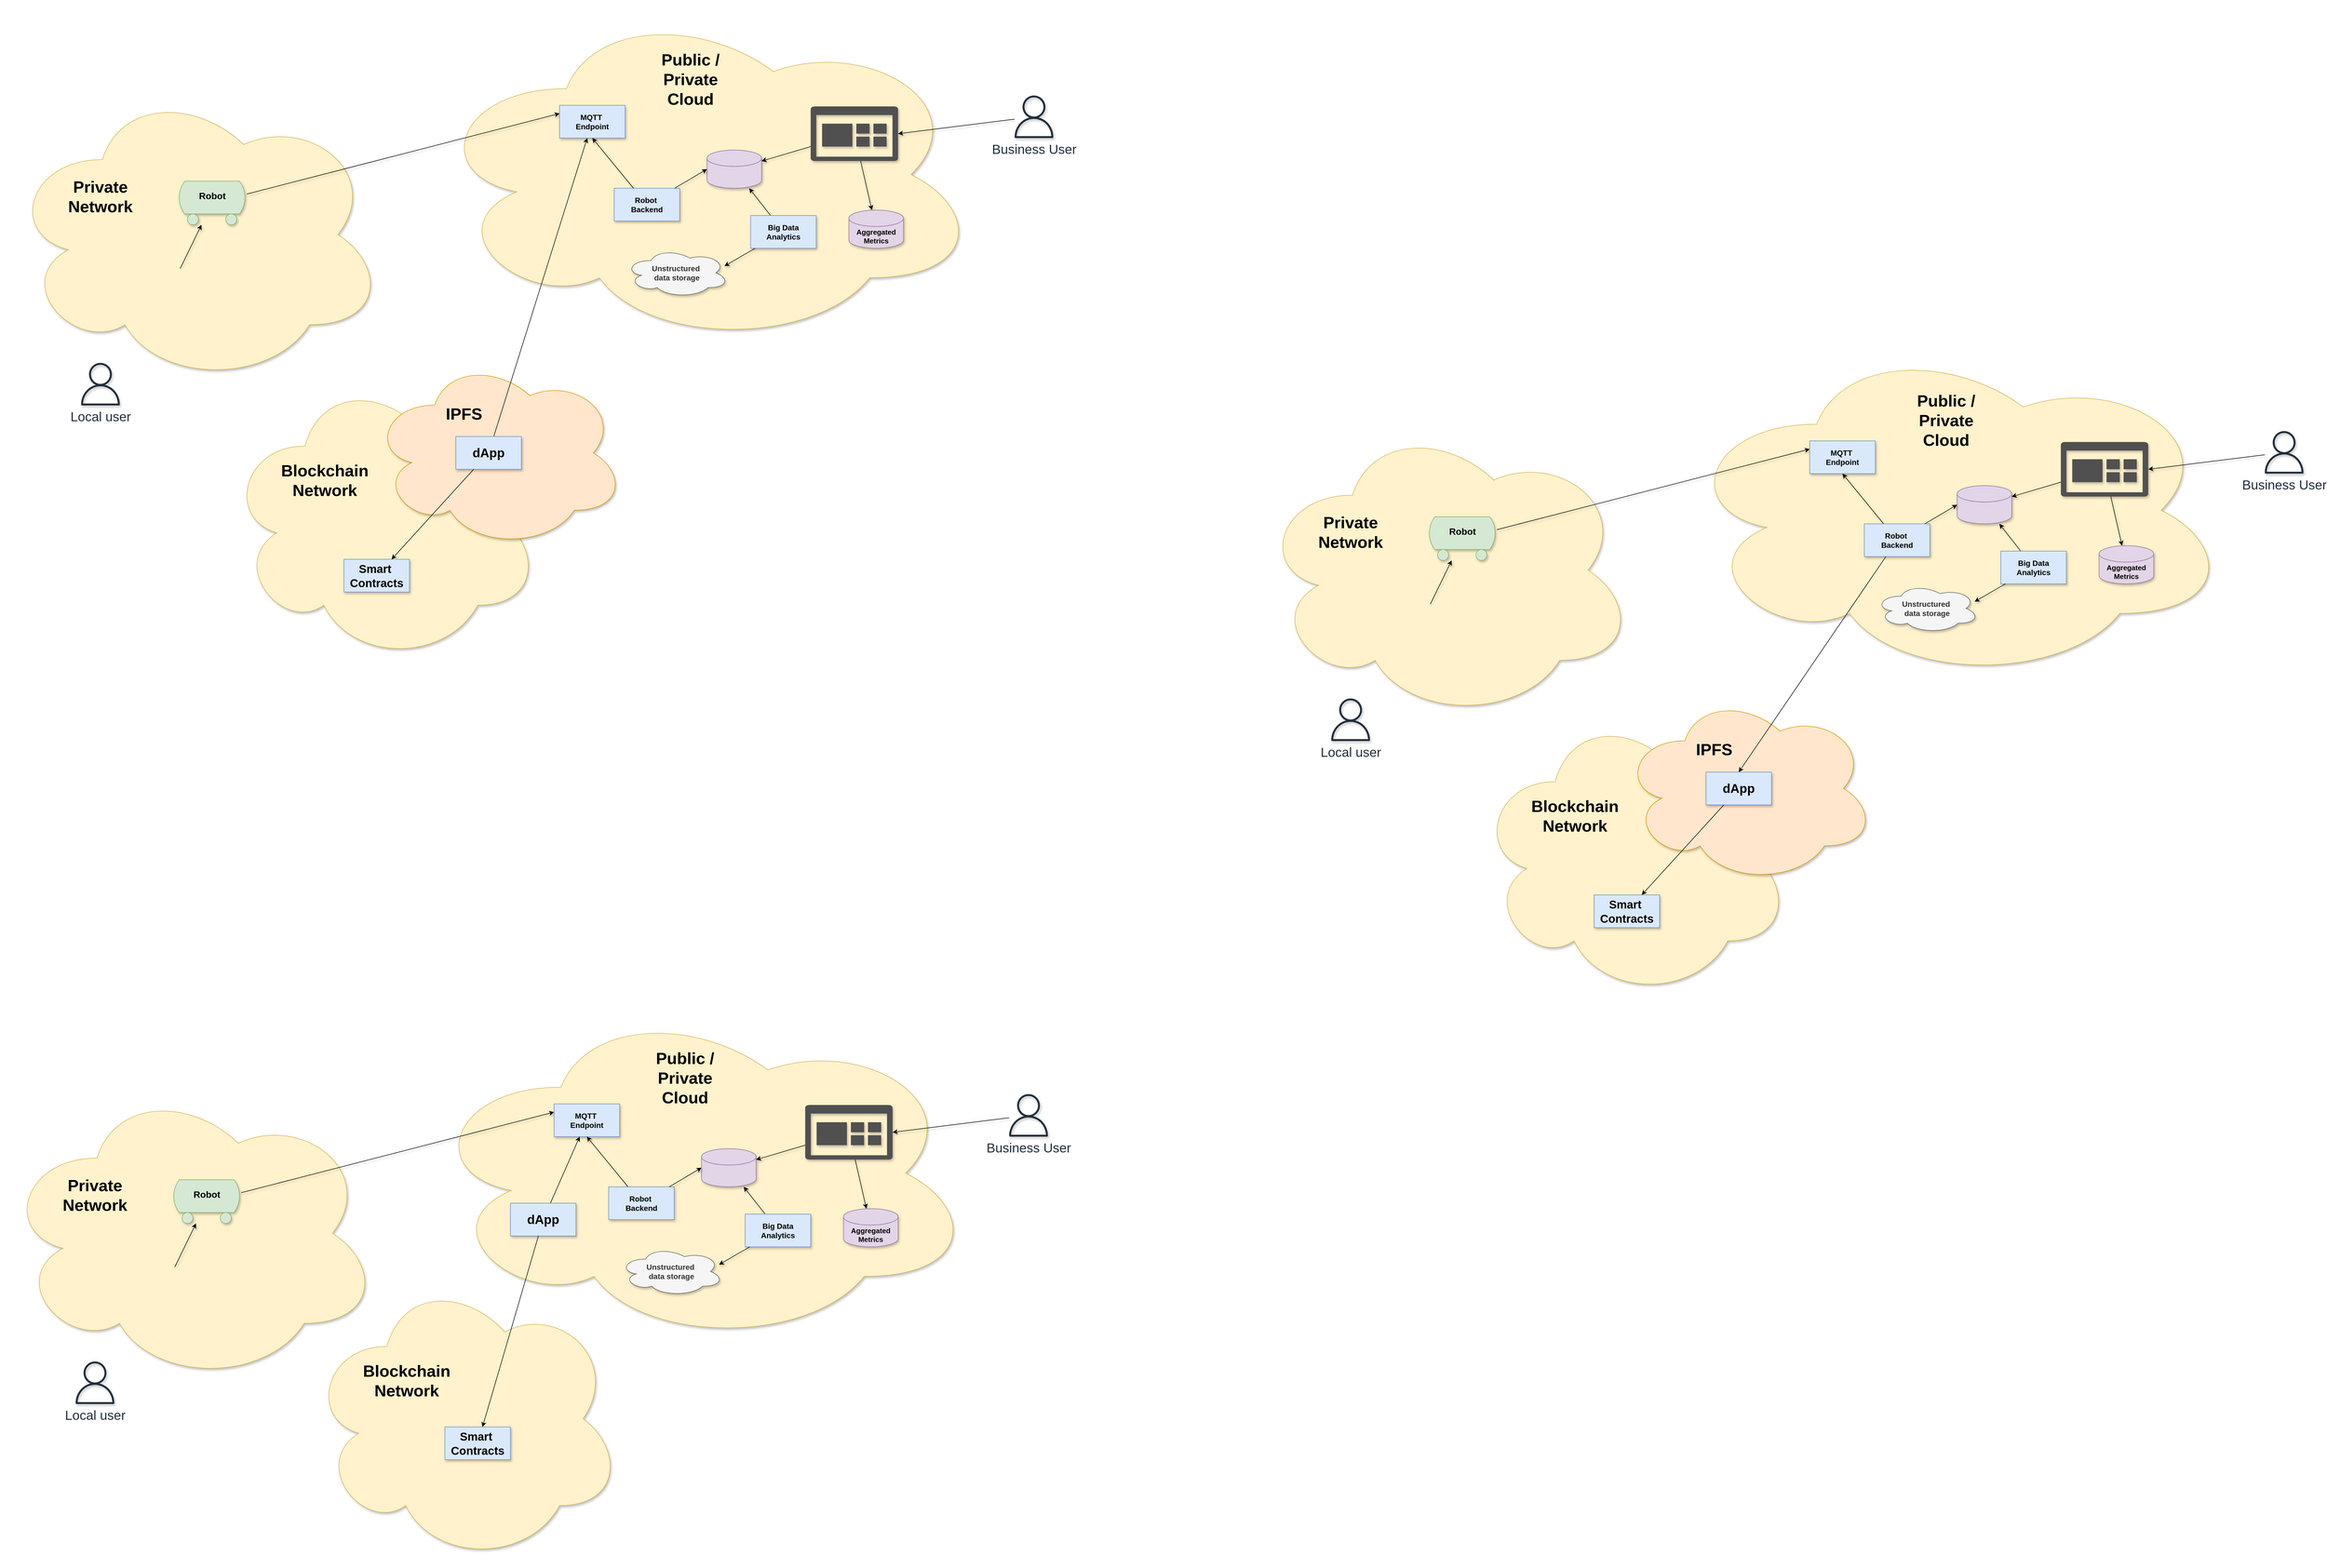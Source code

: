 <mxfile version="24.4.8" type="device" pages="4">
  <diagram id="6CZI-lEMu_QAiLZUZ20o" name="Alternativas Arquitecturas">
    <mxGraphModel dx="3457" dy="2682" grid="1" gridSize="10" guides="1" tooltips="1" connect="1" arrows="1" fold="1" page="1" pageScale="1" pageWidth="850" pageHeight="1100" math="0" shadow="0">
      <root>
        <mxCell id="0" />
        <mxCell id="1" parent="0" />
        <mxCell id="qeP5xQJYv9DaR-OqJtRK-34" value="" style="ellipse;shape=cloud;whiteSpace=wrap;html=1;fillColor=#fff2cc;strokeColor=#d6b656;shadow=1;" parent="1" vertex="1">
          <mxGeometry x="-680" y="90" width="690" height="550" as="geometry" />
        </mxCell>
        <mxCell id="qeP5xQJYv9DaR-OqJtRK-35" value="" style="ellipse;shape=cloud;whiteSpace=wrap;html=1;fillColor=#fff2cc;strokeColor=#d6b656;shadow=1;" parent="1" vertex="1">
          <mxGeometry x="90" y="-60" width="1010" height="630" as="geometry" />
        </mxCell>
        <mxCell id="qeP5xQJYv9DaR-OqJtRK-36" style="rounded=0;orthogonalLoop=1;jettySize=auto;html=1;entryX=0;entryY=0.25;entryDx=0;entryDy=0;shadow=1;" parent="1" source="qeP5xQJYv9DaR-OqJtRK-39" target="qeP5xQJYv9DaR-OqJtRK-40" edge="1">
          <mxGeometry relative="1" as="geometry">
            <mxPoint x="250" y="216.667" as="sourcePoint" />
          </mxGeometry>
        </mxCell>
        <mxCell id="qeP5xQJYv9DaR-OqJtRK-37" style="rounded=0;orthogonalLoop=1;jettySize=auto;html=1;shadow=1;" parent="1" source="qeP5xQJYv9DaR-OqJtRK-38" target="qeP5xQJYv9DaR-OqJtRK-39" edge="1">
          <mxGeometry relative="1" as="geometry">
            <mxPoint x="-190" y="317" as="targetPoint" />
          </mxGeometry>
        </mxCell>
        <mxCell id="qeP5xQJYv9DaR-OqJtRK-38" value="" style="shape=image;html=1;verticalAlign=top;verticalLabelPosition=bottom;labelBackgroundColor=#ffffff;imageAspect=0;aspect=fixed;image=https://cdn2.iconfinder.com/data/icons/boxicons-solid-vol-2/24/bxs-joystick-128.png;shadow=1;" parent="1" vertex="1">
          <mxGeometry x="-460" y="427" width="128" height="128" as="geometry" />
        </mxCell>
        <mxCell id="qeP5xQJYv9DaR-OqJtRK-39" value="" style="verticalLabelPosition=bottom;outlineConnect=0;align=center;dashed=0;html=1;verticalAlign=top;shape=mxgraph.pid.misc.tank_car,_tank_wagon;fillColor=#d5e8d4;strokeColor=#82b366;shadow=1;" parent="1" vertex="1">
          <mxGeometry x="-370" y="267" width="127" height="80" as="geometry" />
        </mxCell>
        <mxCell id="qeP5xQJYv9DaR-OqJtRK-40" value="&lt;div style=&quot;font-size: 14px;&quot;&gt;MQTT&amp;nbsp;&lt;/div&gt;&lt;div style=&quot;font-size: 14px;&quot;&gt;Endpoint&lt;br style=&quot;font-size: 14px;&quot;&gt;&lt;/div&gt;" style="rounded=0;whiteSpace=wrap;html=1;fillColor=#dae8fc;strokeColor=#6c8ebf;shadow=1;fontSize=14;fontStyle=1" parent="1" vertex="1">
          <mxGeometry x="330" y="128" width="120" height="60" as="geometry" />
        </mxCell>
        <mxCell id="qeP5xQJYv9DaR-OqJtRK-41" value="" style="shape=cylinder3;whiteSpace=wrap;html=1;boundedLbl=1;backgroundOutline=1;size=15;fillColor=#e1d5e7;strokeColor=#9673a6;shadow=1;" parent="1" vertex="1">
          <mxGeometry x="600" y="210" width="100" height="70" as="geometry" />
        </mxCell>
        <mxCell id="qeP5xQJYv9DaR-OqJtRK-42" style="rounded=0;orthogonalLoop=1;jettySize=auto;html=1;entryX=0.5;entryY=1;entryDx=0;entryDy=0;shadow=1;" parent="1" source="qeP5xQJYv9DaR-OqJtRK-43" target="qeP5xQJYv9DaR-OqJtRK-40" edge="1">
          <mxGeometry relative="1" as="geometry" />
        </mxCell>
        <mxCell id="qeP5xQJYv9DaR-OqJtRK-43" value="&lt;div&gt;Robot&amp;nbsp;&lt;/div&gt;&lt;div&gt;Backend&lt;/div&gt;" style="rounded=0;whiteSpace=wrap;html=1;fillColor=#dae8fc;strokeColor=#6c8ebf;shadow=1;fontStyle=1;fontSize=14;" parent="1" vertex="1">
          <mxGeometry x="430" y="280" width="120" height="60" as="geometry" />
        </mxCell>
        <mxCell id="qeP5xQJYv9DaR-OqJtRK-44" value="Local user" style="outlineConnect=0;fontColor=#232F3E;gradientColor=none;fillColor=#232F3D;strokeColor=none;dashed=0;verticalLabelPosition=bottom;verticalAlign=top;align=center;html=1;fontSize=24;fontStyle=0;aspect=fixed;pointerEvents=1;shape=mxgraph.aws4.user;shadow=1;" parent="1" vertex="1">
          <mxGeometry x="-550" y="600" width="78" height="78" as="geometry" />
        </mxCell>
        <mxCell id="qeP5xQJYv9DaR-OqJtRK-45" value="Business User" style="outlineConnect=0;fontColor=#232F3E;gradientColor=none;fillColor=#232F3D;strokeColor=none;dashed=0;verticalLabelPosition=bottom;verticalAlign=top;align=center;html=1;fontSize=24;fontStyle=0;aspect=fixed;pointerEvents=1;shape=mxgraph.aws4.user;shadow=1;" parent="1" vertex="1">
          <mxGeometry x="1160" y="110" width="78" height="78" as="geometry" />
        </mxCell>
        <mxCell id="qeP5xQJYv9DaR-OqJtRK-46" style="rounded=0;orthogonalLoop=1;jettySize=auto;html=1;entryX=0;entryY=0.5;entryDx=0;entryDy=0;entryPerimeter=0;shadow=1;" parent="1" source="qeP5xQJYv9DaR-OqJtRK-43" target="qeP5xQJYv9DaR-OqJtRK-41" edge="1">
          <mxGeometry relative="1" as="geometry" />
        </mxCell>
        <mxCell id="qeP5xQJYv9DaR-OqJtRK-47" style="rounded=0;orthogonalLoop=1;jettySize=auto;html=1;shadow=1;" parent="1" source="qeP5xQJYv9DaR-OqJtRK-49" target="qeP5xQJYv9DaR-OqJtRK-54" edge="1">
          <mxGeometry relative="1" as="geometry" />
        </mxCell>
        <mxCell id="qeP5xQJYv9DaR-OqJtRK-48" style="rounded=0;orthogonalLoop=1;jettySize=auto;html=1;shadow=1;" parent="1" source="qeP5xQJYv9DaR-OqJtRK-49" target="qeP5xQJYv9DaR-OqJtRK-41" edge="1">
          <mxGeometry relative="1" as="geometry" />
        </mxCell>
        <mxCell id="qeP5xQJYv9DaR-OqJtRK-49" value="" style="pointerEvents=1;shadow=1;dashed=0;html=1;strokeColor=none;labelPosition=center;verticalLabelPosition=bottom;verticalAlign=top;align=center;fillColor=#505050;shape=mxgraph.mscae.oms.dashboard;" parent="1" vertex="1">
          <mxGeometry x="790" y="130" width="160" height="100" as="geometry" />
        </mxCell>
        <mxCell id="qeP5xQJYv9DaR-OqJtRK-50" style="rounded=0;orthogonalLoop=1;jettySize=auto;html=1;shadow=1;" parent="1" source="qeP5xQJYv9DaR-OqJtRK-51" target="qeP5xQJYv9DaR-OqJtRK-41" edge="1">
          <mxGeometry relative="1" as="geometry" />
        </mxCell>
        <mxCell id="qeP5xQJYv9DaR-OqJtRK-51" value="&lt;div style=&quot;font-size: 14px;&quot;&gt;Big Data&lt;/div&gt;&lt;div style=&quot;font-size: 14px;&quot;&gt;Analytics&lt;br style=&quot;font-size: 14px;&quot;&gt;&lt;/div&gt;" style="rounded=0;whiteSpace=wrap;html=1;fillColor=#dae8fc;strokeColor=#6c8ebf;shadow=1;fontSize=14;fontStyle=1" parent="1" vertex="1">
          <mxGeometry x="680" y="330" width="120" height="60" as="geometry" />
        </mxCell>
        <mxCell id="qeP5xQJYv9DaR-OqJtRK-52" value="&lt;div style=&quot;font-size: 14px;&quot;&gt;Unstructured&amp;nbsp;&lt;/div&gt;&lt;div style=&quot;font-size: 14px;&quot;&gt;data storage &lt;/div&gt;" style="ellipse;shape=cloud;whiteSpace=wrap;html=1;fillColor=#f5f5f5;fontColor=#333333;strokeColor=#666666;shadow=1;fontStyle=1;fontSize=14;" parent="1" vertex="1">
          <mxGeometry x="450" y="390" width="190" height="90" as="geometry" />
        </mxCell>
        <mxCell id="qeP5xQJYv9DaR-OqJtRK-53" style="rounded=0;orthogonalLoop=1;jettySize=auto;html=1;entryX=0.958;entryY=0.363;entryDx=0;entryDy=0;entryPerimeter=0;shadow=1;" parent="1" source="qeP5xQJYv9DaR-OqJtRK-51" target="qeP5xQJYv9DaR-OqJtRK-52" edge="1">
          <mxGeometry relative="1" as="geometry" />
        </mxCell>
        <mxCell id="qeP5xQJYv9DaR-OqJtRK-54" value="&lt;div style=&quot;font-size: 13px;&quot;&gt;Aggregated&lt;/div&gt;&lt;div style=&quot;font-size: 13px;&quot;&gt;Metrics&lt;br style=&quot;font-size: 13px;&quot;&gt;&lt;/div&gt;" style="shape=cylinder3;whiteSpace=wrap;html=1;boundedLbl=1;backgroundOutline=1;size=15;fillColor=#e1d5e7;strokeColor=#9673a6;shadow=1;fontStyle=1;fontSize=13;" parent="1" vertex="1">
          <mxGeometry x="860" y="320" width="100" height="70" as="geometry" />
        </mxCell>
        <mxCell id="qeP5xQJYv9DaR-OqJtRK-55" style="rounded=0;orthogonalLoop=1;jettySize=auto;html=1;entryX=1;entryY=0.5;entryDx=0;entryDy=0;entryPerimeter=0;shadow=1;" parent="1" source="qeP5xQJYv9DaR-OqJtRK-45" target="qeP5xQJYv9DaR-OqJtRK-49" edge="1">
          <mxGeometry relative="1" as="geometry" />
        </mxCell>
        <mxCell id="qeP5xQJYv9DaR-OqJtRK-57" value="Private Network" style="text;html=1;align=center;verticalAlign=middle;whiteSpace=wrap;rounded=0;shadow=1;fontSize=30;fontStyle=1" parent="1" vertex="1">
          <mxGeometry x="-541" y="280" width="60" height="30" as="geometry" />
        </mxCell>
        <mxCell id="qeP5xQJYv9DaR-OqJtRK-58" value="" style="ellipse;shape=cloud;whiteSpace=wrap;html=1;fillColor=#fff2cc;strokeColor=#d6b656;shadow=1;" parent="1" vertex="1">
          <mxGeometry x="-280" y="620" width="575" height="530" as="geometry" />
        </mxCell>
        <mxCell id="qeP5xQJYv9DaR-OqJtRK-59" value="Blockchain Network" style="text;html=1;align=center;verticalAlign=middle;whiteSpace=wrap;rounded=0;shadow=1;fontSize=30;fontStyle=1" parent="1" vertex="1">
          <mxGeometry x="-145" y="800" width="90" height="30" as="geometry" />
        </mxCell>
        <mxCell id="qeP5xQJYv9DaR-OqJtRK-60" value="&lt;div style=&quot;font-size: 21px;&quot;&gt;Smart&amp;nbsp;&lt;/div&gt;&lt;div style=&quot;font-size: 21px;&quot;&gt;Contracts&lt;/div&gt;" style="rounded=0;whiteSpace=wrap;html=1;fillColor=#dae8fc;strokeColor=#6c8ebf;shadow=1;fontSize=21;fontStyle=1" parent="1" vertex="1">
          <mxGeometry x="-65" y="960" width="120" height="60" as="geometry" />
        </mxCell>
        <mxCell id="qeP5xQJYv9DaR-OqJtRK-61" value="Robot" style="text;html=1;align=center;verticalAlign=middle;whiteSpace=wrap;rounded=0;fontSize=17;fontStyle=1" parent="1" vertex="1">
          <mxGeometry x="-336.5" y="280" width="60" height="30" as="geometry" />
        </mxCell>
        <mxCell id="qeP5xQJYv9DaR-OqJtRK-62" value="" style="ellipse;shape=cloud;whiteSpace=wrap;html=1;fillColor=#ffe6cc;strokeColor=#d79b00;shadow=1;" parent="1" vertex="1">
          <mxGeometry x="-15" y="590" width="465" height="350" as="geometry" />
        </mxCell>
        <mxCell id="qeP5xQJYv9DaR-OqJtRK-63" value="IPFS" style="text;html=1;align=center;verticalAlign=middle;whiteSpace=wrap;rounded=0;shadow=1;fontSize=30;fontStyle=1" parent="1" vertex="1">
          <mxGeometry x="110" y="678" width="90" height="30" as="geometry" />
        </mxCell>
        <mxCell id="qeP5xQJYv9DaR-OqJtRK-67" style="rounded=0;orthogonalLoop=1;jettySize=auto;html=1;" parent="1" source="qeP5xQJYv9DaR-OqJtRK-64" target="qeP5xQJYv9DaR-OqJtRK-40" edge="1">
          <mxGeometry relative="1" as="geometry" />
        </mxCell>
        <mxCell id="qeP5xQJYv9DaR-OqJtRK-64" value="dApp" style="rounded=0;whiteSpace=wrap;html=1;fillColor=#dae8fc;strokeColor=#6c8ebf;shadow=1;fontSize=23;fontStyle=1" parent="1" vertex="1">
          <mxGeometry x="140" y="735" width="120" height="60" as="geometry" />
        </mxCell>
        <mxCell id="qeP5xQJYv9DaR-OqJtRK-66" style="rounded=0;orthogonalLoop=1;jettySize=auto;html=1;" parent="1" source="qeP5xQJYv9DaR-OqJtRK-64" target="qeP5xQJYv9DaR-OqJtRK-60" edge="1">
          <mxGeometry relative="1" as="geometry" />
        </mxCell>
        <mxCell id="cbxNQ4OVoJvFmFUabqM2-1" value="Public / Private Cloud" style="text;html=1;align=center;verticalAlign=middle;whiteSpace=wrap;rounded=0;shadow=1;fontSize=30;fontStyle=1" parent="1" vertex="1">
          <mxGeometry x="500" y="40" width="140" height="80" as="geometry" />
        </mxCell>
        <mxCell id="azbAvT6nE1BaQVJ8fSiK-1" value="" style="ellipse;shape=cloud;whiteSpace=wrap;html=1;fillColor=#fff2cc;strokeColor=#d6b656;shadow=1;" parent="1" vertex="1">
          <mxGeometry x="-690" y="1920" width="690" height="550" as="geometry" />
        </mxCell>
        <mxCell id="azbAvT6nE1BaQVJ8fSiK-2" value="" style="ellipse;shape=cloud;whiteSpace=wrap;html=1;fillColor=#fff2cc;strokeColor=#d6b656;shadow=1;" parent="1" vertex="1">
          <mxGeometry x="80" y="1770" width="1010" height="630" as="geometry" />
        </mxCell>
        <mxCell id="azbAvT6nE1BaQVJ8fSiK-3" style="rounded=0;orthogonalLoop=1;jettySize=auto;html=1;entryX=0;entryY=0.25;entryDx=0;entryDy=0;shadow=1;" parent="1" source="azbAvT6nE1BaQVJ8fSiK-6" target="azbAvT6nE1BaQVJ8fSiK-7" edge="1">
          <mxGeometry relative="1" as="geometry">
            <mxPoint x="240" y="2046.667" as="sourcePoint" />
          </mxGeometry>
        </mxCell>
        <mxCell id="azbAvT6nE1BaQVJ8fSiK-4" style="rounded=0;orthogonalLoop=1;jettySize=auto;html=1;shadow=1;" parent="1" source="azbAvT6nE1BaQVJ8fSiK-5" target="azbAvT6nE1BaQVJ8fSiK-6" edge="1">
          <mxGeometry relative="1" as="geometry">
            <mxPoint x="-200" y="2147" as="targetPoint" />
          </mxGeometry>
        </mxCell>
        <mxCell id="azbAvT6nE1BaQVJ8fSiK-5" value="" style="shape=image;html=1;verticalAlign=top;verticalLabelPosition=bottom;labelBackgroundColor=#ffffff;imageAspect=0;aspect=fixed;image=https://cdn2.iconfinder.com/data/icons/boxicons-solid-vol-2/24/bxs-joystick-128.png;shadow=1;" parent="1" vertex="1">
          <mxGeometry x="-470" y="2257" width="128" height="128" as="geometry" />
        </mxCell>
        <mxCell id="azbAvT6nE1BaQVJ8fSiK-6" value="" style="verticalLabelPosition=bottom;outlineConnect=0;align=center;dashed=0;html=1;verticalAlign=top;shape=mxgraph.pid.misc.tank_car,_tank_wagon;fillColor=#d5e8d4;strokeColor=#82b366;shadow=1;" parent="1" vertex="1">
          <mxGeometry x="-380" y="2097" width="127" height="80" as="geometry" />
        </mxCell>
        <mxCell id="azbAvT6nE1BaQVJ8fSiK-7" value="&lt;div style=&quot;font-size: 14px;&quot;&gt;MQTT&amp;nbsp;&lt;/div&gt;&lt;div style=&quot;font-size: 14px;&quot;&gt;Endpoint&lt;br style=&quot;font-size: 14px;&quot;&gt;&lt;/div&gt;" style="rounded=0;whiteSpace=wrap;html=1;fillColor=#dae8fc;strokeColor=#6c8ebf;shadow=1;fontSize=14;fontStyle=1" parent="1" vertex="1">
          <mxGeometry x="320" y="1958" width="120" height="60" as="geometry" />
        </mxCell>
        <mxCell id="azbAvT6nE1BaQVJ8fSiK-8" value="" style="shape=cylinder3;whiteSpace=wrap;html=1;boundedLbl=1;backgroundOutline=1;size=15;fillColor=#e1d5e7;strokeColor=#9673a6;shadow=1;" parent="1" vertex="1">
          <mxGeometry x="590" y="2040" width="100" height="70" as="geometry" />
        </mxCell>
        <mxCell id="azbAvT6nE1BaQVJ8fSiK-9" style="rounded=0;orthogonalLoop=1;jettySize=auto;html=1;entryX=0.5;entryY=1;entryDx=0;entryDy=0;shadow=1;" parent="1" source="azbAvT6nE1BaQVJ8fSiK-10" target="azbAvT6nE1BaQVJ8fSiK-7" edge="1">
          <mxGeometry relative="1" as="geometry" />
        </mxCell>
        <mxCell id="azbAvT6nE1BaQVJ8fSiK-10" value="&lt;div&gt;Robot&amp;nbsp;&lt;/div&gt;&lt;div&gt;Backend&lt;/div&gt;" style="rounded=0;whiteSpace=wrap;html=1;fillColor=#dae8fc;strokeColor=#6c8ebf;shadow=1;fontStyle=1;fontSize=14;" parent="1" vertex="1">
          <mxGeometry x="420" y="2110" width="120" height="60" as="geometry" />
        </mxCell>
        <mxCell id="azbAvT6nE1BaQVJ8fSiK-11" value="Local user" style="outlineConnect=0;fontColor=#232F3E;gradientColor=none;fillColor=#232F3D;strokeColor=none;dashed=0;verticalLabelPosition=bottom;verticalAlign=top;align=center;html=1;fontSize=24;fontStyle=0;aspect=fixed;pointerEvents=1;shape=mxgraph.aws4.user;shadow=1;" parent="1" vertex="1">
          <mxGeometry x="-560" y="2430" width="78" height="78" as="geometry" />
        </mxCell>
        <mxCell id="azbAvT6nE1BaQVJ8fSiK-12" value="Business User" style="outlineConnect=0;fontColor=#232F3E;gradientColor=none;fillColor=#232F3D;strokeColor=none;dashed=0;verticalLabelPosition=bottom;verticalAlign=top;align=center;html=1;fontSize=24;fontStyle=0;aspect=fixed;pointerEvents=1;shape=mxgraph.aws4.user;shadow=1;" parent="1" vertex="1">
          <mxGeometry x="1150" y="1940" width="78" height="78" as="geometry" />
        </mxCell>
        <mxCell id="azbAvT6nE1BaQVJ8fSiK-13" style="rounded=0;orthogonalLoop=1;jettySize=auto;html=1;entryX=0;entryY=0.5;entryDx=0;entryDy=0;entryPerimeter=0;shadow=1;" parent="1" source="azbAvT6nE1BaQVJ8fSiK-10" target="azbAvT6nE1BaQVJ8fSiK-8" edge="1">
          <mxGeometry relative="1" as="geometry" />
        </mxCell>
        <mxCell id="azbAvT6nE1BaQVJ8fSiK-14" style="rounded=0;orthogonalLoop=1;jettySize=auto;html=1;shadow=1;" parent="1" source="azbAvT6nE1BaQVJ8fSiK-16" target="azbAvT6nE1BaQVJ8fSiK-21" edge="1">
          <mxGeometry relative="1" as="geometry" />
        </mxCell>
        <mxCell id="azbAvT6nE1BaQVJ8fSiK-15" style="rounded=0;orthogonalLoop=1;jettySize=auto;html=1;shadow=1;" parent="1" source="azbAvT6nE1BaQVJ8fSiK-16" target="azbAvT6nE1BaQVJ8fSiK-8" edge="1">
          <mxGeometry relative="1" as="geometry" />
        </mxCell>
        <mxCell id="azbAvT6nE1BaQVJ8fSiK-16" value="" style="pointerEvents=1;shadow=1;dashed=0;html=1;strokeColor=none;labelPosition=center;verticalLabelPosition=bottom;verticalAlign=top;align=center;fillColor=#505050;shape=mxgraph.mscae.oms.dashboard;" parent="1" vertex="1">
          <mxGeometry x="780" y="1960" width="160" height="100" as="geometry" />
        </mxCell>
        <mxCell id="azbAvT6nE1BaQVJ8fSiK-17" style="rounded=0;orthogonalLoop=1;jettySize=auto;html=1;shadow=1;" parent="1" source="azbAvT6nE1BaQVJ8fSiK-18" target="azbAvT6nE1BaQVJ8fSiK-8" edge="1">
          <mxGeometry relative="1" as="geometry" />
        </mxCell>
        <mxCell id="azbAvT6nE1BaQVJ8fSiK-18" value="&lt;div style=&quot;font-size: 14px;&quot;&gt;Big Data&lt;/div&gt;&lt;div style=&quot;font-size: 14px;&quot;&gt;Analytics&lt;br style=&quot;font-size: 14px;&quot;&gt;&lt;/div&gt;" style="rounded=0;whiteSpace=wrap;html=1;fillColor=#dae8fc;strokeColor=#6c8ebf;shadow=1;fontSize=14;fontStyle=1" parent="1" vertex="1">
          <mxGeometry x="670" y="2160" width="120" height="60" as="geometry" />
        </mxCell>
        <mxCell id="azbAvT6nE1BaQVJ8fSiK-19" value="&lt;div style=&quot;font-size: 14px;&quot;&gt;Unstructured&amp;nbsp;&lt;/div&gt;&lt;div style=&quot;font-size: 14px;&quot;&gt;data storage &lt;/div&gt;" style="ellipse;shape=cloud;whiteSpace=wrap;html=1;fillColor=#f5f5f5;fontColor=#333333;strokeColor=#666666;shadow=1;fontStyle=1;fontSize=14;" parent="1" vertex="1">
          <mxGeometry x="440" y="2220" width="190" height="90" as="geometry" />
        </mxCell>
        <mxCell id="azbAvT6nE1BaQVJ8fSiK-20" style="rounded=0;orthogonalLoop=1;jettySize=auto;html=1;entryX=0.958;entryY=0.363;entryDx=0;entryDy=0;entryPerimeter=0;shadow=1;" parent="1" source="azbAvT6nE1BaQVJ8fSiK-18" target="azbAvT6nE1BaQVJ8fSiK-19" edge="1">
          <mxGeometry relative="1" as="geometry" />
        </mxCell>
        <mxCell id="azbAvT6nE1BaQVJ8fSiK-21" value="&lt;div style=&quot;font-size: 13px;&quot;&gt;Aggregated&lt;/div&gt;&lt;div style=&quot;font-size: 13px;&quot;&gt;Metrics&lt;br style=&quot;font-size: 13px;&quot;&gt;&lt;/div&gt;" style="shape=cylinder3;whiteSpace=wrap;html=1;boundedLbl=1;backgroundOutline=1;size=15;fillColor=#e1d5e7;strokeColor=#9673a6;shadow=1;fontStyle=1;fontSize=13;" parent="1" vertex="1">
          <mxGeometry x="850" y="2150" width="100" height="70" as="geometry" />
        </mxCell>
        <mxCell id="azbAvT6nE1BaQVJ8fSiK-22" style="rounded=0;orthogonalLoop=1;jettySize=auto;html=1;entryX=1;entryY=0.5;entryDx=0;entryDy=0;entryPerimeter=0;shadow=1;" parent="1" source="azbAvT6nE1BaQVJ8fSiK-12" target="azbAvT6nE1BaQVJ8fSiK-16" edge="1">
          <mxGeometry relative="1" as="geometry" />
        </mxCell>
        <mxCell id="azbAvT6nE1BaQVJ8fSiK-23" value="Private Network" style="text;html=1;align=center;verticalAlign=middle;whiteSpace=wrap;rounded=0;shadow=1;fontSize=30;fontStyle=1" parent="1" vertex="1">
          <mxGeometry x="-551" y="2110" width="60" height="30" as="geometry" />
        </mxCell>
        <mxCell id="azbAvT6nE1BaQVJ8fSiK-24" value="" style="ellipse;shape=cloud;whiteSpace=wrap;html=1;fillColor=#fff2cc;strokeColor=#d6b656;shadow=1;" parent="1" vertex="1">
          <mxGeometry x="-130" y="2270" width="575" height="530" as="geometry" />
        </mxCell>
        <mxCell id="azbAvT6nE1BaQVJ8fSiK-25" value="Blockchain Network" style="text;html=1;align=center;verticalAlign=middle;whiteSpace=wrap;rounded=0;shadow=1;fontSize=30;fontStyle=1" parent="1" vertex="1">
          <mxGeometry x="5" y="2450" width="90" height="30" as="geometry" />
        </mxCell>
        <mxCell id="azbAvT6nE1BaQVJ8fSiK-26" value="&lt;div style=&quot;font-size: 21px;&quot;&gt;Smart&amp;nbsp;&lt;/div&gt;&lt;div style=&quot;font-size: 21px;&quot;&gt;Contracts&lt;/div&gt;" style="rounded=0;whiteSpace=wrap;html=1;fillColor=#dae8fc;strokeColor=#6c8ebf;shadow=1;fontSize=21;fontStyle=1" parent="1" vertex="1">
          <mxGeometry x="120" y="2550" width="120" height="60" as="geometry" />
        </mxCell>
        <mxCell id="azbAvT6nE1BaQVJ8fSiK-27" value="Robot" style="text;html=1;align=center;verticalAlign=middle;whiteSpace=wrap;rounded=0;fontSize=17;fontStyle=1" parent="1" vertex="1">
          <mxGeometry x="-346.5" y="2110" width="60" height="30" as="geometry" />
        </mxCell>
        <mxCell id="azbAvT6nE1BaQVJ8fSiK-28" style="rounded=0;orthogonalLoop=1;jettySize=auto;html=1;" parent="1" source="azbAvT6nE1BaQVJ8fSiK-29" target="azbAvT6nE1BaQVJ8fSiK-7" edge="1">
          <mxGeometry relative="1" as="geometry" />
        </mxCell>
        <mxCell id="azbAvT6nE1BaQVJ8fSiK-29" value="dApp" style="rounded=0;whiteSpace=wrap;html=1;fillColor=#dae8fc;strokeColor=#6c8ebf;shadow=1;fontSize=23;fontStyle=1" parent="1" vertex="1">
          <mxGeometry x="240" y="2140" width="120" height="60" as="geometry" />
        </mxCell>
        <mxCell id="azbAvT6nE1BaQVJ8fSiK-30" style="rounded=0;orthogonalLoop=1;jettySize=auto;html=1;" parent="1" source="azbAvT6nE1BaQVJ8fSiK-29" target="azbAvT6nE1BaQVJ8fSiK-26" edge="1">
          <mxGeometry relative="1" as="geometry" />
        </mxCell>
        <mxCell id="azbAvT6nE1BaQVJ8fSiK-31" value="Public / Private Cloud" style="text;html=1;align=center;verticalAlign=middle;whiteSpace=wrap;rounded=0;shadow=1;fontSize=30;fontStyle=1" parent="1" vertex="1">
          <mxGeometry x="490" y="1870" width="140" height="80" as="geometry" />
        </mxCell>
        <mxCell id="I9CF7gXiZ8-TOJFkeM-g-1" value="" style="ellipse;shape=cloud;whiteSpace=wrap;html=1;fillColor=#fff2cc;strokeColor=#d6b656;shadow=1;" parent="1" vertex="1">
          <mxGeometry x="1610" y="705" width="690" height="550" as="geometry" />
        </mxCell>
        <mxCell id="I9CF7gXiZ8-TOJFkeM-g-2" value="" style="ellipse;shape=cloud;whiteSpace=wrap;html=1;fillColor=#fff2cc;strokeColor=#d6b656;shadow=1;" parent="1" vertex="1">
          <mxGeometry x="2380" y="555" width="1010" height="630" as="geometry" />
        </mxCell>
        <mxCell id="I9CF7gXiZ8-TOJFkeM-g-3" style="rounded=0;orthogonalLoop=1;jettySize=auto;html=1;entryX=0;entryY=0.25;entryDx=0;entryDy=0;shadow=1;" parent="1" source="I9CF7gXiZ8-TOJFkeM-g-6" target="I9CF7gXiZ8-TOJFkeM-g-7" edge="1">
          <mxGeometry relative="1" as="geometry">
            <mxPoint x="2540" y="831.667" as="sourcePoint" />
          </mxGeometry>
        </mxCell>
        <mxCell id="I9CF7gXiZ8-TOJFkeM-g-4" style="rounded=0;orthogonalLoop=1;jettySize=auto;html=1;shadow=1;" parent="1" source="I9CF7gXiZ8-TOJFkeM-g-5" target="I9CF7gXiZ8-TOJFkeM-g-6" edge="1">
          <mxGeometry relative="1" as="geometry">
            <mxPoint x="2100" y="932" as="targetPoint" />
          </mxGeometry>
        </mxCell>
        <mxCell id="I9CF7gXiZ8-TOJFkeM-g-5" value="" style="shape=image;html=1;verticalAlign=top;verticalLabelPosition=bottom;labelBackgroundColor=#ffffff;imageAspect=0;aspect=fixed;image=https://cdn2.iconfinder.com/data/icons/boxicons-solid-vol-2/24/bxs-joystick-128.png;shadow=1;" parent="1" vertex="1">
          <mxGeometry x="1830" y="1042" width="128" height="128" as="geometry" />
        </mxCell>
        <mxCell id="I9CF7gXiZ8-TOJFkeM-g-6" value="" style="verticalLabelPosition=bottom;outlineConnect=0;align=center;dashed=0;html=1;verticalAlign=top;shape=mxgraph.pid.misc.tank_car,_tank_wagon;fillColor=#d5e8d4;strokeColor=#82b366;shadow=1;" parent="1" vertex="1">
          <mxGeometry x="1920" y="882" width="127" height="80" as="geometry" />
        </mxCell>
        <mxCell id="I9CF7gXiZ8-TOJFkeM-g-7" value="&lt;div style=&quot;font-size: 14px;&quot;&gt;MQTT&amp;nbsp;&lt;/div&gt;&lt;div style=&quot;font-size: 14px;&quot;&gt;Endpoint&lt;br style=&quot;font-size: 14px;&quot;&gt;&lt;/div&gt;" style="rounded=0;whiteSpace=wrap;html=1;fillColor=#dae8fc;strokeColor=#6c8ebf;shadow=1;fontSize=14;fontStyle=1" parent="1" vertex="1">
          <mxGeometry x="2620" y="743" width="120" height="60" as="geometry" />
        </mxCell>
        <mxCell id="I9CF7gXiZ8-TOJFkeM-g-8" value="" style="shape=cylinder3;whiteSpace=wrap;html=1;boundedLbl=1;backgroundOutline=1;size=15;fillColor=#e1d5e7;strokeColor=#9673a6;shadow=1;" parent="1" vertex="1">
          <mxGeometry x="2890" y="825" width="100" height="70" as="geometry" />
        </mxCell>
        <mxCell id="I9CF7gXiZ8-TOJFkeM-g-9" style="rounded=0;orthogonalLoop=1;jettySize=auto;html=1;entryX=0.5;entryY=1;entryDx=0;entryDy=0;shadow=1;" parent="1" source="I9CF7gXiZ8-TOJFkeM-g-10" target="I9CF7gXiZ8-TOJFkeM-g-7" edge="1">
          <mxGeometry relative="1" as="geometry" />
        </mxCell>
        <mxCell id="I9CF7gXiZ8-TOJFkeM-g-10" value="&lt;div&gt;Robot&amp;nbsp;&lt;/div&gt;&lt;div&gt;Backend&lt;/div&gt;" style="rounded=0;whiteSpace=wrap;html=1;fillColor=#dae8fc;strokeColor=#6c8ebf;shadow=1;fontStyle=1;fontSize=14;" parent="1" vertex="1">
          <mxGeometry x="2720" y="895" width="120" height="60" as="geometry" />
        </mxCell>
        <mxCell id="I9CF7gXiZ8-TOJFkeM-g-11" value="Local user" style="outlineConnect=0;fontColor=#232F3E;gradientColor=none;fillColor=#232F3D;strokeColor=none;dashed=0;verticalLabelPosition=bottom;verticalAlign=top;align=center;html=1;fontSize=24;fontStyle=0;aspect=fixed;pointerEvents=1;shape=mxgraph.aws4.user;shadow=1;" parent="1" vertex="1">
          <mxGeometry x="1740" y="1215" width="78" height="78" as="geometry" />
        </mxCell>
        <mxCell id="I9CF7gXiZ8-TOJFkeM-g-12" value="Business User" style="outlineConnect=0;fontColor=#232F3E;gradientColor=none;fillColor=#232F3D;strokeColor=none;dashed=0;verticalLabelPosition=bottom;verticalAlign=top;align=center;html=1;fontSize=24;fontStyle=0;aspect=fixed;pointerEvents=1;shape=mxgraph.aws4.user;shadow=1;" parent="1" vertex="1">
          <mxGeometry x="3450" y="725" width="78" height="78" as="geometry" />
        </mxCell>
        <mxCell id="I9CF7gXiZ8-TOJFkeM-g-13" style="rounded=0;orthogonalLoop=1;jettySize=auto;html=1;entryX=0;entryY=0.5;entryDx=0;entryDy=0;entryPerimeter=0;shadow=1;" parent="1" source="I9CF7gXiZ8-TOJFkeM-g-10" target="I9CF7gXiZ8-TOJFkeM-g-8" edge="1">
          <mxGeometry relative="1" as="geometry" />
        </mxCell>
        <mxCell id="I9CF7gXiZ8-TOJFkeM-g-14" style="rounded=0;orthogonalLoop=1;jettySize=auto;html=1;shadow=1;" parent="1" source="I9CF7gXiZ8-TOJFkeM-g-16" target="I9CF7gXiZ8-TOJFkeM-g-21" edge="1">
          <mxGeometry relative="1" as="geometry" />
        </mxCell>
        <mxCell id="I9CF7gXiZ8-TOJFkeM-g-15" style="rounded=0;orthogonalLoop=1;jettySize=auto;html=1;shadow=1;" parent="1" source="I9CF7gXiZ8-TOJFkeM-g-16" target="I9CF7gXiZ8-TOJFkeM-g-8" edge="1">
          <mxGeometry relative="1" as="geometry" />
        </mxCell>
        <mxCell id="I9CF7gXiZ8-TOJFkeM-g-16" value="" style="pointerEvents=1;shadow=1;dashed=0;html=1;strokeColor=none;labelPosition=center;verticalLabelPosition=bottom;verticalAlign=top;align=center;fillColor=#505050;shape=mxgraph.mscae.oms.dashboard;" parent="1" vertex="1">
          <mxGeometry x="3080" y="745" width="160" height="100" as="geometry" />
        </mxCell>
        <mxCell id="I9CF7gXiZ8-TOJFkeM-g-17" style="rounded=0;orthogonalLoop=1;jettySize=auto;html=1;shadow=1;" parent="1" source="I9CF7gXiZ8-TOJFkeM-g-18" target="I9CF7gXiZ8-TOJFkeM-g-8" edge="1">
          <mxGeometry relative="1" as="geometry" />
        </mxCell>
        <mxCell id="I9CF7gXiZ8-TOJFkeM-g-18" value="&lt;div style=&quot;font-size: 14px;&quot;&gt;Big Data&lt;/div&gt;&lt;div style=&quot;font-size: 14px;&quot;&gt;Analytics&lt;br style=&quot;font-size: 14px;&quot;&gt;&lt;/div&gt;" style="rounded=0;whiteSpace=wrap;html=1;fillColor=#dae8fc;strokeColor=#6c8ebf;shadow=1;fontSize=14;fontStyle=1" parent="1" vertex="1">
          <mxGeometry x="2970" y="945" width="120" height="60" as="geometry" />
        </mxCell>
        <mxCell id="I9CF7gXiZ8-TOJFkeM-g-19" value="&lt;div style=&quot;font-size: 14px;&quot;&gt;Unstructured&amp;nbsp;&lt;/div&gt;&lt;div style=&quot;font-size: 14px;&quot;&gt;data storage &lt;/div&gt;" style="ellipse;shape=cloud;whiteSpace=wrap;html=1;fillColor=#f5f5f5;fontColor=#333333;strokeColor=#666666;shadow=1;fontStyle=1;fontSize=14;" parent="1" vertex="1">
          <mxGeometry x="2740" y="1005" width="190" height="90" as="geometry" />
        </mxCell>
        <mxCell id="I9CF7gXiZ8-TOJFkeM-g-20" style="rounded=0;orthogonalLoop=1;jettySize=auto;html=1;entryX=0.958;entryY=0.363;entryDx=0;entryDy=0;entryPerimeter=0;shadow=1;" parent="1" source="I9CF7gXiZ8-TOJFkeM-g-18" target="I9CF7gXiZ8-TOJFkeM-g-19" edge="1">
          <mxGeometry relative="1" as="geometry" />
        </mxCell>
        <mxCell id="I9CF7gXiZ8-TOJFkeM-g-21" value="&lt;div style=&quot;font-size: 13px;&quot;&gt;Aggregated&lt;/div&gt;&lt;div style=&quot;font-size: 13px;&quot;&gt;Metrics&lt;br style=&quot;font-size: 13px;&quot;&gt;&lt;/div&gt;" style="shape=cylinder3;whiteSpace=wrap;html=1;boundedLbl=1;backgroundOutline=1;size=15;fillColor=#e1d5e7;strokeColor=#9673a6;shadow=1;fontStyle=1;fontSize=13;" parent="1" vertex="1">
          <mxGeometry x="3150" y="935" width="100" height="70" as="geometry" />
        </mxCell>
        <mxCell id="I9CF7gXiZ8-TOJFkeM-g-22" style="rounded=0;orthogonalLoop=1;jettySize=auto;html=1;entryX=1;entryY=0.5;entryDx=0;entryDy=0;entryPerimeter=0;shadow=1;" parent="1" source="I9CF7gXiZ8-TOJFkeM-g-12" target="I9CF7gXiZ8-TOJFkeM-g-16" edge="1">
          <mxGeometry relative="1" as="geometry" />
        </mxCell>
        <mxCell id="I9CF7gXiZ8-TOJFkeM-g-23" value="Public / Private Cloud" style="text;html=1;align=center;verticalAlign=middle;whiteSpace=wrap;rounded=0;shadow=1;fontSize=30;fontStyle=1" parent="1" vertex="1">
          <mxGeometry x="2800" y="665" width="140" height="80" as="geometry" />
        </mxCell>
        <mxCell id="I9CF7gXiZ8-TOJFkeM-g-24" value="Private Network" style="text;html=1;align=center;verticalAlign=middle;whiteSpace=wrap;rounded=0;shadow=1;fontSize=30;fontStyle=1" parent="1" vertex="1">
          <mxGeometry x="1749" y="895" width="60" height="30" as="geometry" />
        </mxCell>
        <mxCell id="I9CF7gXiZ8-TOJFkeM-g-25" value="" style="ellipse;shape=cloud;whiteSpace=wrap;html=1;fillColor=#fff2cc;strokeColor=#d6b656;shadow=1;" parent="1" vertex="1">
          <mxGeometry x="2010" y="1235" width="575" height="530" as="geometry" />
        </mxCell>
        <mxCell id="I9CF7gXiZ8-TOJFkeM-g-26" value="Blockchain Network" style="text;html=1;align=center;verticalAlign=middle;whiteSpace=wrap;rounded=0;shadow=1;fontSize=30;fontStyle=1" parent="1" vertex="1">
          <mxGeometry x="2145" y="1415" width="90" height="30" as="geometry" />
        </mxCell>
        <mxCell id="I9CF7gXiZ8-TOJFkeM-g-27" value="&lt;div style=&quot;font-size: 21px;&quot;&gt;Smart&amp;nbsp;&lt;/div&gt;&lt;div style=&quot;font-size: 21px;&quot;&gt;Contracts&lt;/div&gt;" style="rounded=0;whiteSpace=wrap;html=1;fillColor=#dae8fc;strokeColor=#6c8ebf;shadow=1;fontSize=21;fontStyle=1" parent="1" vertex="1">
          <mxGeometry x="2225" y="1575" width="120" height="60" as="geometry" />
        </mxCell>
        <mxCell id="I9CF7gXiZ8-TOJFkeM-g-28" value="Robot" style="text;html=1;align=center;verticalAlign=middle;whiteSpace=wrap;rounded=0;fontSize=17;fontStyle=1" parent="1" vertex="1">
          <mxGeometry x="1953.5" y="895" width="60" height="30" as="geometry" />
        </mxCell>
        <mxCell id="I9CF7gXiZ8-TOJFkeM-g-29" value="" style="ellipse;shape=cloud;whiteSpace=wrap;html=1;fillColor=#ffe6cc;strokeColor=#d79b00;shadow=1;" parent="1" vertex="1">
          <mxGeometry x="2275" y="1205" width="465" height="350" as="geometry" />
        </mxCell>
        <mxCell id="I9CF7gXiZ8-TOJFkeM-g-30" value="IPFS" style="text;html=1;align=center;verticalAlign=middle;whiteSpace=wrap;rounded=0;shadow=1;fontSize=30;fontStyle=1" parent="1" vertex="1">
          <mxGeometry x="2400" y="1293" width="90" height="30" as="geometry" />
        </mxCell>
        <mxCell id="I9CF7gXiZ8-TOJFkeM-g-31" value="dApp" style="rounded=0;whiteSpace=wrap;html=1;fillColor=#dae8fc;strokeColor=#6c8ebf;shadow=1;fontSize=23;fontStyle=1" parent="1" vertex="1">
          <mxGeometry x="2430" y="1350" width="120" height="60" as="geometry" />
        </mxCell>
        <mxCell id="I9CF7gXiZ8-TOJFkeM-g-32" style="rounded=0;orthogonalLoop=1;jettySize=auto;html=1;entryX=0.5;entryY=0;entryDx=0;entryDy=0;" parent="1" source="I9CF7gXiZ8-TOJFkeM-g-10" target="I9CF7gXiZ8-TOJFkeM-g-31" edge="1">
          <mxGeometry relative="1" as="geometry" />
        </mxCell>
        <mxCell id="I9CF7gXiZ8-TOJFkeM-g-33" style="rounded=0;orthogonalLoop=1;jettySize=auto;html=1;" parent="1" source="I9CF7gXiZ8-TOJFkeM-g-31" target="I9CF7gXiZ8-TOJFkeM-g-27" edge="1">
          <mxGeometry relative="1" as="geometry" />
        </mxCell>
      </root>
    </mxGraphModel>
  </diagram>
  <diagram id="yFik9BHkDYSFoNnwBtO_" name="ActivityOnNode">
    <mxGraphModel dx="2284" dy="1970" grid="1" gridSize="10" guides="1" tooltips="1" connect="1" arrows="1" fold="1" page="1" pageScale="1" pageWidth="850" pageHeight="1100" math="0" shadow="0">
      <root>
        <mxCell id="0" />
        <mxCell id="1" parent="0" />
        <mxCell id="a8roflyN88x2ONgGWDDS-1" value="Desarrollo cloud" style="shape=table;startSize=30;container=1;collapsible=0;childLayout=tableLayout;fontStyle=1;align=center;fillColor=#f8cecc;strokeColor=#b85450;fontSize=16;" parent="1" vertex="1">
          <mxGeometry x="-30" y="-20" width="220" height="110" as="geometry" />
        </mxCell>
        <mxCell id="a8roflyN88x2ONgGWDDS-2" value="" style="shape=tableRow;horizontal=0;startSize=0;swimlaneHead=0;swimlaneBody=0;top=0;left=0;bottom=0;right=0;collapsible=0;dropTarget=0;fillColor=none;points=[[0,0.5],[1,0.5]];portConstraint=eastwest;" parent="a8roflyN88x2ONgGWDDS-1" vertex="1">
          <mxGeometry y="30" width="220" height="40" as="geometry" />
        </mxCell>
        <mxCell id="a8roflyN88x2ONgGWDDS-3" value="1" style="shape=partialRectangle;html=1;whiteSpace=wrap;connectable=0;fillColor=none;top=0;left=0;bottom=0;right=0;overflow=hidden;fontSize=18;" parent="a8roflyN88x2ONgGWDDS-2" vertex="1">
          <mxGeometry width="73" height="40" as="geometry">
            <mxRectangle width="73" height="40" as="alternateBounds" />
          </mxGeometry>
        </mxCell>
        <mxCell id="a8roflyN88x2ONgGWDDS-4" value="71" style="shape=partialRectangle;html=1;whiteSpace=wrap;connectable=0;fillColor=none;top=0;left=0;bottom=0;right=0;overflow=hidden;fontSize=18;" parent="a8roflyN88x2ONgGWDDS-2" vertex="1">
          <mxGeometry x="73" width="74" height="40" as="geometry">
            <mxRectangle width="74" height="40" as="alternateBounds" />
          </mxGeometry>
        </mxCell>
        <mxCell id="a8roflyN88x2ONgGWDDS-5" value="71" style="shape=partialRectangle;html=1;whiteSpace=wrap;connectable=0;fillColor=none;top=0;left=0;bottom=0;right=0;overflow=hidden;fontSize=18;" parent="a8roflyN88x2ONgGWDDS-2" vertex="1">
          <mxGeometry x="147" width="73" height="40" as="geometry">
            <mxRectangle width="73" height="40" as="alternateBounds" />
          </mxGeometry>
        </mxCell>
        <mxCell id="a8roflyN88x2ONgGWDDS-6" value="" style="shape=tableRow;horizontal=0;startSize=0;swimlaneHead=0;swimlaneBody=0;top=0;left=0;bottom=0;right=0;collapsible=0;dropTarget=0;fillColor=none;points=[[0,0.5],[1,0.5]];portConstraint=eastwest;" parent="a8roflyN88x2ONgGWDDS-1" vertex="1">
          <mxGeometry y="70" width="220" height="40" as="geometry" />
        </mxCell>
        <mxCell id="a8roflyN88x2ONgGWDDS-7" value="10" style="shape=partialRectangle;html=1;whiteSpace=wrap;connectable=0;fillColor=none;top=0;left=0;bottom=0;right=0;overflow=hidden;fontSize=18;" parent="a8roflyN88x2ONgGWDDS-6" vertex="1">
          <mxGeometry width="73" height="40" as="geometry">
            <mxRectangle width="73" height="40" as="alternateBounds" />
          </mxGeometry>
        </mxCell>
        <mxCell id="a8roflyN88x2ONgGWDDS-8" value="9" style="shape=partialRectangle;html=1;whiteSpace=wrap;connectable=0;fillColor=none;top=0;left=0;bottom=0;right=0;overflow=hidden;fontSize=18;" parent="a8roflyN88x2ONgGWDDS-6" vertex="1">
          <mxGeometry x="73" width="74" height="40" as="geometry">
            <mxRectangle width="74" height="40" as="alternateBounds" />
          </mxGeometry>
        </mxCell>
        <mxCell id="a8roflyN88x2ONgGWDDS-9" value="80" style="shape=partialRectangle;html=1;whiteSpace=wrap;connectable=0;fillColor=none;top=0;left=0;bottom=0;right=0;overflow=hidden;fontSize=18;" parent="a8roflyN88x2ONgGWDDS-6" vertex="1">
          <mxGeometry x="147" width="73" height="40" as="geometry">
            <mxRectangle width="73" height="40" as="alternateBounds" />
          </mxGeometry>
        </mxCell>
        <mxCell id="a8roflyN88x2ONgGWDDS-11" value="Set-up ambiente de integración continua" style="shape=table;startSize=30;container=1;collapsible=0;childLayout=tableLayout;fontStyle=1;align=center;fillColor=#e1d5e7;strokeColor=#9673a6;fontSize=16;" parent="1" vertex="1">
          <mxGeometry x="-40" y="360" width="370" height="110" as="geometry" />
        </mxCell>
        <mxCell id="a8roflyN88x2ONgGWDDS-12" value="" style="shape=tableRow;horizontal=0;startSize=0;swimlaneHead=0;swimlaneBody=0;top=0;left=0;bottom=0;right=0;collapsible=0;dropTarget=0;fillColor=none;points=[[0,0.5],[1,0.5]];portConstraint=eastwest;" parent="a8roflyN88x2ONgGWDDS-11" vertex="1">
          <mxGeometry y="30" width="370" height="40" as="geometry" />
        </mxCell>
        <mxCell id="a8roflyN88x2ONgGWDDS-13" value="1" style="shape=partialRectangle;html=1;whiteSpace=wrap;connectable=0;fillColor=none;top=0;left=0;bottom=0;right=0;overflow=hidden;fontSize=18;" parent="a8roflyN88x2ONgGWDDS-12" vertex="1">
          <mxGeometry width="123" height="40" as="geometry">
            <mxRectangle width="123" height="40" as="alternateBounds" />
          </mxGeometry>
        </mxCell>
        <mxCell id="a8roflyN88x2ONgGWDDS-14" value="5" style="shape=partialRectangle;html=1;whiteSpace=wrap;connectable=0;fillColor=none;top=0;left=0;bottom=0;right=0;overflow=hidden;fontSize=18;" parent="a8roflyN88x2ONgGWDDS-12" vertex="1">
          <mxGeometry x="123" width="124" height="40" as="geometry">
            <mxRectangle width="124" height="40" as="alternateBounds" />
          </mxGeometry>
        </mxCell>
        <mxCell id="a8roflyN88x2ONgGWDDS-15" value="5" style="shape=partialRectangle;html=1;whiteSpace=wrap;connectable=0;fillColor=none;top=0;left=0;bottom=0;right=0;overflow=hidden;fontSize=18;" parent="a8roflyN88x2ONgGWDDS-12" vertex="1">
          <mxGeometry x="247" width="123" height="40" as="geometry">
            <mxRectangle width="123" height="40" as="alternateBounds" />
          </mxGeometry>
        </mxCell>
        <mxCell id="a8roflyN88x2ONgGWDDS-16" value="" style="shape=tableRow;horizontal=0;startSize=0;swimlaneHead=0;swimlaneBody=0;top=0;left=0;bottom=0;right=0;collapsible=0;dropTarget=0;fillColor=none;points=[[0,0.5],[1,0.5]];portConstraint=eastwest;" parent="a8roflyN88x2ONgGWDDS-11" vertex="1">
          <mxGeometry y="70" width="370" height="40" as="geometry" />
        </mxCell>
        <mxCell id="a8roflyN88x2ONgGWDDS-17" value="76" style="shape=partialRectangle;html=1;whiteSpace=wrap;connectable=0;fillColor=none;top=0;left=0;bottom=0;right=0;overflow=hidden;fontSize=18;" parent="a8roflyN88x2ONgGWDDS-16" vertex="1">
          <mxGeometry width="123" height="40" as="geometry">
            <mxRectangle width="123" height="40" as="alternateBounds" />
          </mxGeometry>
        </mxCell>
        <mxCell id="a8roflyN88x2ONgGWDDS-18" value="75" style="shape=partialRectangle;html=1;whiteSpace=wrap;connectable=0;fillColor=none;top=0;left=0;bottom=0;right=0;overflow=hidden;fontSize=18;" parent="a8roflyN88x2ONgGWDDS-16" vertex="1">
          <mxGeometry x="123" width="124" height="40" as="geometry">
            <mxRectangle width="124" height="40" as="alternateBounds" />
          </mxGeometry>
        </mxCell>
        <mxCell id="a8roflyN88x2ONgGWDDS-19" value="80" style="shape=partialRectangle;html=1;whiteSpace=wrap;connectable=0;fillColor=none;top=0;left=0;bottom=0;right=0;overflow=hidden;fontSize=18;" parent="a8roflyN88x2ONgGWDDS-16" vertex="1">
          <mxGeometry x="247" width="123" height="40" as="geometry">
            <mxRectangle width="123" height="40" as="alternateBounds" />
          </mxGeometry>
        </mxCell>
        <mxCell id="a8roflyN88x2ONgGWDDS-21" style="edgeStyle=orthogonalEdgeStyle;rounded=0;orthogonalLoop=1;jettySize=auto;html=1;entryX=0;entryY=0.5;entryDx=0;entryDy=0;exitX=0.75;exitY=0;exitDx=0;exitDy=0;strokeWidth=3;" parent="1" source="a8roflyN88x2ONgGWDDS-59" target="a8roflyN88x2ONgGWDDS-62" edge="1">
          <mxGeometry relative="1" as="geometry">
            <Array as="points">
              <mxPoint x="-490" y="220" />
            </Array>
          </mxGeometry>
        </mxCell>
        <mxCell id="a8roflyN88x2ONgGWDDS-31" style="edgeStyle=orthogonalEdgeStyle;rounded=0;orthogonalLoop=1;jettySize=auto;html=1;strokeWidth=1;entryX=0.75;entryY=0;entryDx=0;entryDy=0;exitX=1;exitY=0.5;exitDx=0;exitDy=0;" parent="1" source="a8roflyN88x2ONgGWDDS-2" target="a8roflyN88x2ONgGWDDS-79" edge="1">
          <mxGeometry relative="1" as="geometry">
            <mxPoint x="660" y="305" as="targetPoint" />
            <Array as="points">
              <mxPoint x="900" y="30" />
            </Array>
            <mxPoint x="900" y="40" as="sourcePoint" />
          </mxGeometry>
        </mxCell>
        <mxCell id="a8roflyN88x2ONgGWDDS-52" style="edgeStyle=orthogonalEdgeStyle;rounded=0;orthogonalLoop=1;jettySize=auto;html=1;entryX=0;entryY=0.5;entryDx=0;entryDy=0;strokeWidth=1;exitX=0.25;exitY=0;exitDx=0;exitDy=0;" parent="1" source="a8roflyN88x2ONgGWDDS-59" target="a8roflyN88x2ONgGWDDS-2" edge="1">
          <mxGeometry relative="1" as="geometry">
            <mxPoint x="-190" y="120" as="targetPoint" />
            <Array as="points">
              <mxPoint x="-550" y="30" />
            </Array>
          </mxGeometry>
        </mxCell>
        <mxCell id="a8roflyN88x2ONgGWDDS-53" style="edgeStyle=orthogonalEdgeStyle;rounded=0;orthogonalLoop=1;jettySize=auto;html=1;entryX=0;entryY=0.5;entryDx=0;entryDy=0;" parent="1" source="a8roflyN88x2ONgGWDDS-59" target="a8roflyN88x2ONgGWDDS-12" edge="1">
          <mxGeometry relative="1" as="geometry">
            <mxPoint x="240" y="390" as="targetPoint" />
            <Array as="points">
              <mxPoint x="-490" y="410" />
            </Array>
          </mxGeometry>
        </mxCell>
        <mxCell id="a8roflyN88x2ONgGWDDS-54" style="edgeStyle=orthogonalEdgeStyle;rounded=0;orthogonalLoop=1;jettySize=auto;html=1;entryX=0;entryY=0.5;entryDx=0;entryDy=0;" parent="1" source="a8roflyN88x2ONgGWDDS-59" target="a8roflyN88x2ONgGWDDS-71" edge="1">
          <mxGeometry relative="1" as="geometry">
            <mxPoint x="220" y="540" as="targetPoint" />
          </mxGeometry>
        </mxCell>
        <mxCell id="a8roflyN88x2ONgGWDDS-58" style="edgeStyle=orthogonalEdgeStyle;rounded=0;orthogonalLoop=1;jettySize=auto;html=1;entryX=0;entryY=0.5;entryDx=0;entryDy=0;strokeWidth=1;" parent="1" source="a8roflyN88x2ONgGWDDS-59" target="a8roflyN88x2ONgGWDDS-95" edge="1">
          <mxGeometry relative="1" as="geometry">
            <Array as="points">
              <mxPoint x="-550" y="900" />
            </Array>
          </mxGeometry>
        </mxCell>
        <mxCell id="a8roflyN88x2ONgGWDDS-59" value="Inicio" style="rounded=1;whiteSpace=wrap;html=1;fillColor=#fff2cc;strokeColor=#d6b656;fontSize=24;fontStyle=1" parent="1" vertex="1">
          <mxGeometry x="-580" y="290" width="120" height="60" as="geometry" />
        </mxCell>
        <mxCell id="a8roflyN88x2ONgGWDDS-101" style="edgeStyle=orthogonalEdgeStyle;rounded=0;orthogonalLoop=1;jettySize=auto;html=1;entryX=0.5;entryY=0;entryDx=0;entryDy=0;strokeWidth=3;" parent="1" source="a8roflyN88x2ONgGWDDS-61" target="a8roflyN88x2ONgGWDDS-79" edge="1">
          <mxGeometry relative="1" as="geometry" />
        </mxCell>
        <mxCell id="a8roflyN88x2ONgGWDDS-61" value="Desarrollo blockchain" style="shape=table;startSize=30;container=1;collapsible=0;childLayout=tableLayout;fontStyle=1;align=center;fillColor=#e1d5e7;strokeColor=#9673a6;fontSize=18;" parent="1" vertex="1">
          <mxGeometry x="-40" y="170" width="300" height="110" as="geometry" />
        </mxCell>
        <mxCell id="a8roflyN88x2ONgGWDDS-62" value="" style="shape=tableRow;horizontal=0;startSize=0;swimlaneHead=0;swimlaneBody=0;top=0;left=0;bottom=0;right=0;collapsible=0;dropTarget=0;fillColor=none;points=[[0,0.5],[1,0.5]];portConstraint=eastwest;" parent="a8roflyN88x2ONgGWDDS-61" vertex="1">
          <mxGeometry y="30" width="300" height="40" as="geometry" />
        </mxCell>
        <mxCell id="a8roflyN88x2ONgGWDDS-63" value="1" style="shape=partialRectangle;html=1;whiteSpace=wrap;connectable=0;fillColor=none;top=0;left=0;bottom=0;right=0;overflow=hidden;fontSize=18;" parent="a8roflyN88x2ONgGWDDS-62" vertex="1">
          <mxGeometry width="100" height="40" as="geometry">
            <mxRectangle width="100" height="40" as="alternateBounds" />
          </mxGeometry>
        </mxCell>
        <mxCell id="a8roflyN88x2ONgGWDDS-64" value="80" style="shape=partialRectangle;html=1;whiteSpace=wrap;connectable=0;fillColor=none;top=0;left=0;bottom=0;right=0;overflow=hidden;fontSize=18;" parent="a8roflyN88x2ONgGWDDS-62" vertex="1">
          <mxGeometry x="100" width="100" height="40" as="geometry">
            <mxRectangle width="100" height="40" as="alternateBounds" />
          </mxGeometry>
        </mxCell>
        <mxCell id="a8roflyN88x2ONgGWDDS-65" value="80" style="shape=partialRectangle;html=1;whiteSpace=wrap;connectable=0;fillColor=none;top=0;left=0;bottom=0;right=0;overflow=hidden;fontSize=18;" parent="a8roflyN88x2ONgGWDDS-62" vertex="1">
          <mxGeometry x="200" width="100" height="40" as="geometry">
            <mxRectangle width="100" height="40" as="alternateBounds" />
          </mxGeometry>
        </mxCell>
        <mxCell id="a8roflyN88x2ONgGWDDS-66" value="" style="shape=tableRow;horizontal=0;startSize=0;swimlaneHead=0;swimlaneBody=0;top=0;left=0;bottom=0;right=0;collapsible=0;dropTarget=0;fillColor=none;points=[[0,0.5],[1,0.5]];portConstraint=eastwest;" parent="a8roflyN88x2ONgGWDDS-61" vertex="1">
          <mxGeometry y="70" width="300" height="40" as="geometry" />
        </mxCell>
        <mxCell id="a8roflyN88x2ONgGWDDS-67" value="1" style="shape=partialRectangle;html=1;whiteSpace=wrap;connectable=0;fillColor=none;top=0;left=0;bottom=0;right=0;overflow=hidden;fontSize=18;" parent="a8roflyN88x2ONgGWDDS-66" vertex="1">
          <mxGeometry width="100" height="40" as="geometry">
            <mxRectangle width="100" height="40" as="alternateBounds" />
          </mxGeometry>
        </mxCell>
        <mxCell id="a8roflyN88x2ONgGWDDS-68" value="0" style="shape=partialRectangle;html=1;whiteSpace=wrap;connectable=0;fillColor=none;top=0;left=0;bottom=0;right=0;overflow=hidden;fontSize=18;" parent="a8roflyN88x2ONgGWDDS-66" vertex="1">
          <mxGeometry x="100" width="100" height="40" as="geometry">
            <mxRectangle width="100" height="40" as="alternateBounds" />
          </mxGeometry>
        </mxCell>
        <mxCell id="a8roflyN88x2ONgGWDDS-69" value="80" style="shape=partialRectangle;html=1;whiteSpace=wrap;connectable=0;fillColor=none;top=0;left=0;bottom=0;right=0;overflow=hidden;fontSize=18;" parent="a8roflyN88x2ONgGWDDS-66" vertex="1">
          <mxGeometry x="200" width="100" height="40" as="geometry">
            <mxRectangle width="100" height="40" as="alternateBounds" />
          </mxGeometry>
        </mxCell>
        <mxCell id="a8roflyN88x2ONgGWDDS-70" value="Documentación" style="shape=table;startSize=30;container=1;collapsible=0;childLayout=tableLayout;fontStyle=1;align=center;fillColor=#e1d5e7;strokeColor=#9673a6;fontSize=16;" parent="1" vertex="1">
          <mxGeometry x="-40" y="630" width="180" height="110" as="geometry" />
        </mxCell>
        <mxCell id="a8roflyN88x2ONgGWDDS-71" value="" style="shape=tableRow;horizontal=0;startSize=0;swimlaneHead=0;swimlaneBody=0;top=0;left=0;bottom=0;right=0;collapsible=0;dropTarget=0;fillColor=none;points=[[0,0.5],[1,0.5]];portConstraint=eastwest;" parent="a8roflyN88x2ONgGWDDS-70" vertex="1">
          <mxGeometry y="30" width="180" height="40" as="geometry" />
        </mxCell>
        <mxCell id="a8roflyN88x2ONgGWDDS-72" value="1" style="shape=partialRectangle;html=1;whiteSpace=wrap;connectable=0;fillColor=none;top=0;left=0;bottom=0;right=0;overflow=hidden;fontSize=18;" parent="a8roflyN88x2ONgGWDDS-71" vertex="1">
          <mxGeometry width="60" height="40" as="geometry">
            <mxRectangle width="60" height="40" as="alternateBounds" />
          </mxGeometry>
        </mxCell>
        <mxCell id="a8roflyN88x2ONgGWDDS-73" value="33" style="shape=partialRectangle;html=1;whiteSpace=wrap;connectable=0;fillColor=none;top=0;left=0;bottom=0;right=0;overflow=hidden;fontSize=18;" parent="a8roflyN88x2ONgGWDDS-71" vertex="1">
          <mxGeometry x="60" width="60" height="40" as="geometry">
            <mxRectangle width="60" height="40" as="alternateBounds" />
          </mxGeometry>
        </mxCell>
        <mxCell id="a8roflyN88x2ONgGWDDS-74" value="33" style="shape=partialRectangle;html=1;whiteSpace=wrap;connectable=0;fillColor=none;top=0;left=0;bottom=0;right=0;overflow=hidden;fontSize=18;" parent="a8roflyN88x2ONgGWDDS-71" vertex="1">
          <mxGeometry x="120" width="60" height="40" as="geometry">
            <mxRectangle width="60" height="40" as="alternateBounds" />
          </mxGeometry>
        </mxCell>
        <mxCell id="a8roflyN88x2ONgGWDDS-75" value="" style="shape=tableRow;horizontal=0;startSize=0;swimlaneHead=0;swimlaneBody=0;top=0;left=0;bottom=0;right=0;collapsible=0;dropTarget=0;fillColor=none;points=[[0,0.5],[1,0.5]];portConstraint=eastwest;" parent="a8roflyN88x2ONgGWDDS-70" vertex="1">
          <mxGeometry y="70" width="180" height="40" as="geometry" />
        </mxCell>
        <mxCell id="a8roflyN88x2ONgGWDDS-76" value="48" style="shape=partialRectangle;html=1;whiteSpace=wrap;connectable=0;fillColor=none;top=0;left=0;bottom=0;right=0;overflow=hidden;fontSize=18;" parent="a8roflyN88x2ONgGWDDS-75" vertex="1">
          <mxGeometry width="60" height="40" as="geometry">
            <mxRectangle width="60" height="40" as="alternateBounds" />
          </mxGeometry>
        </mxCell>
        <mxCell id="a8roflyN88x2ONgGWDDS-77" value="47" style="shape=partialRectangle;html=1;whiteSpace=wrap;connectable=0;fillColor=none;top=0;left=0;bottom=0;right=0;overflow=hidden;fontSize=18;" parent="a8roflyN88x2ONgGWDDS-75" vertex="1">
          <mxGeometry x="60" width="60" height="40" as="geometry">
            <mxRectangle width="60" height="40" as="alternateBounds" />
          </mxGeometry>
        </mxCell>
        <mxCell id="a8roflyN88x2ONgGWDDS-78" value="80" style="shape=partialRectangle;html=1;whiteSpace=wrap;connectable=0;fillColor=none;top=0;left=0;bottom=0;right=0;overflow=hidden;fontSize=18;" parent="a8roflyN88x2ONgGWDDS-75" vertex="1">
          <mxGeometry x="120" width="60" height="40" as="geometry">
            <mxRectangle width="60" height="40" as="alternateBounds" />
          </mxGeometry>
        </mxCell>
        <mxCell id="a8roflyN88x2ONgGWDDS-79" value="Fin" style="rounded=1;whiteSpace=wrap;html=1;fillColor=#fff2cc;strokeColor=#d6b656;fontSize=24;fontStyle=1" parent="1" vertex="1">
          <mxGeometry x="810" y="380" width="120" height="60" as="geometry" />
        </mxCell>
        <mxCell id="a8roflyN88x2ONgGWDDS-90" value="Gestión del proyecto" style="shape=table;startSize=30;container=1;collapsible=0;childLayout=tableLayout;fontStyle=1;align=center;fillColor=#e1d5e7;strokeColor=#9673a6;fontSize=16;" parent="1" vertex="1">
          <mxGeometry x="-90" y="810" width="233" height="110" as="geometry" />
        </mxCell>
        <mxCell id="a8roflyN88x2ONgGWDDS-91" value="" style="shape=tableRow;horizontal=0;startSize=0;swimlaneHead=0;swimlaneBody=0;top=0;left=0;bottom=0;right=0;collapsible=0;dropTarget=0;fillColor=none;points=[[0,0.5],[1,0.5]];portConstraint=eastwest;" parent="a8roflyN88x2ONgGWDDS-90" vertex="1">
          <mxGeometry y="30" width="233" height="40" as="geometry" />
        </mxCell>
        <mxCell id="a8roflyN88x2ONgGWDDS-92" value="1" style="shape=partialRectangle;html=1;whiteSpace=wrap;connectable=0;fillColor=none;top=0;left=0;bottom=0;right=0;overflow=hidden;fontSize=18;" parent="a8roflyN88x2ONgGWDDS-91" vertex="1">
          <mxGeometry width="80" height="40" as="geometry">
            <mxRectangle width="80" height="40" as="alternateBounds" />
          </mxGeometry>
        </mxCell>
        <mxCell id="a8roflyN88x2ONgGWDDS-93" value="15" style="shape=partialRectangle;html=1;whiteSpace=wrap;connectable=0;fillColor=none;top=0;left=0;bottom=0;right=0;overflow=hidden;fontSize=18;" parent="a8roflyN88x2ONgGWDDS-91" vertex="1">
          <mxGeometry x="80" width="80" height="40" as="geometry">
            <mxRectangle width="80" height="40" as="alternateBounds" />
          </mxGeometry>
        </mxCell>
        <mxCell id="a8roflyN88x2ONgGWDDS-94" value="15" style="shape=partialRectangle;html=1;whiteSpace=wrap;connectable=0;fillColor=none;top=0;left=0;bottom=0;right=0;overflow=hidden;fontSize=18;" parent="a8roflyN88x2ONgGWDDS-91" vertex="1">
          <mxGeometry x="160" width="73" height="40" as="geometry">
            <mxRectangle width="73" height="40" as="alternateBounds" />
          </mxGeometry>
        </mxCell>
        <mxCell id="a8roflyN88x2ONgGWDDS-95" value="" style="shape=tableRow;horizontal=0;startSize=0;swimlaneHead=0;swimlaneBody=0;top=0;left=0;bottom=0;right=0;collapsible=0;dropTarget=0;fillColor=none;points=[[0,0.5],[1,0.5]];portConstraint=eastwest;" parent="a8roflyN88x2ONgGWDDS-90" vertex="1">
          <mxGeometry y="70" width="233" height="40" as="geometry" />
        </mxCell>
        <mxCell id="a8roflyN88x2ONgGWDDS-96" value="66" style="shape=partialRectangle;html=1;whiteSpace=wrap;connectable=0;fillColor=none;top=0;left=0;bottom=0;right=0;overflow=hidden;fontSize=18;" parent="a8roflyN88x2ONgGWDDS-95" vertex="1">
          <mxGeometry width="80" height="40" as="geometry">
            <mxRectangle width="80" height="40" as="alternateBounds" />
          </mxGeometry>
        </mxCell>
        <mxCell id="a8roflyN88x2ONgGWDDS-97" value="65" style="shape=partialRectangle;html=1;whiteSpace=wrap;connectable=0;fillColor=none;top=0;left=0;bottom=0;right=0;overflow=hidden;fontSize=18;" parent="a8roflyN88x2ONgGWDDS-95" vertex="1">
          <mxGeometry x="80" width="80" height="40" as="geometry">
            <mxRectangle width="80" height="40" as="alternateBounds" />
          </mxGeometry>
        </mxCell>
        <mxCell id="a8roflyN88x2ONgGWDDS-98" value="80" style="shape=partialRectangle;html=1;whiteSpace=wrap;connectable=0;fillColor=none;top=0;left=0;bottom=0;right=0;overflow=hidden;fontSize=18;" parent="a8roflyN88x2ONgGWDDS-95" vertex="1">
          <mxGeometry x="160" width="73" height="40" as="geometry">
            <mxRectangle width="73" height="40" as="alternateBounds" />
          </mxGeometry>
        </mxCell>
        <mxCell id="a8roflyN88x2ONgGWDDS-102" style="edgeStyle=orthogonalEdgeStyle;rounded=0;orthogonalLoop=1;jettySize=auto;html=1;entryX=0;entryY=0.5;entryDx=0;entryDy=0;" parent="1" source="a8roflyN88x2ONgGWDDS-12" target="a8roflyN88x2ONgGWDDS-79" edge="1">
          <mxGeometry relative="1" as="geometry" />
        </mxCell>
        <mxCell id="a8roflyN88x2ONgGWDDS-103" style="edgeStyle=orthogonalEdgeStyle;rounded=0;orthogonalLoop=1;jettySize=auto;html=1;entryX=0.5;entryY=1;entryDx=0;entryDy=0;" parent="1" source="a8roflyN88x2ONgGWDDS-71" target="a8roflyN88x2ONgGWDDS-79" edge="1">
          <mxGeometry relative="1" as="geometry" />
        </mxCell>
        <mxCell id="a8roflyN88x2ONgGWDDS-104" style="edgeStyle=orthogonalEdgeStyle;rounded=0;orthogonalLoop=1;jettySize=auto;html=1;entryX=0.75;entryY=1;entryDx=0;entryDy=0;strokeWidth=1;" parent="1" source="a8roflyN88x2ONgGWDDS-91" target="a8roflyN88x2ONgGWDDS-79" edge="1">
          <mxGeometry relative="1" as="geometry" />
        </mxCell>
      </root>
    </mxGraphModel>
  </diagram>
  <diagram id="bE_J7_AvAGNkkJ4UpxJh" name="Page-5">
    <mxGraphModel dx="2899" dy="1243" grid="1" gridSize="10" guides="1" tooltips="1" connect="1" arrows="1" fold="1" page="1" pageScale="1" pageWidth="850" pageHeight="1100" math="0" shadow="0">
      <root>
        <mxCell id="0" />
        <mxCell id="1" parent="0" />
        <mxCell id="4hyzyJiiKAoUdlfQNB6j-15" style="edgeStyle=orthogonalEdgeStyle;rounded=0;orthogonalLoop=1;jettySize=auto;html=1;entryX=0;entryY=0.5;entryDx=0;entryDy=0;entryPerimeter=0;" parent="1" source="4hyzyJiiKAoUdlfQNB6j-1" edge="1" target="qUHikWi2I_9gn5ECpNe5-15">
          <mxGeometry relative="1" as="geometry">
            <mxPoint x="-50" y="265" as="targetPoint" />
            <Array as="points">
              <mxPoint x="-687" y="465" />
            </Array>
          </mxGeometry>
        </mxCell>
        <mxCell id="4hyzyJiiKAoUdlfQNB6j-1" value="" style="verticalLabelPosition=bottom;outlineConnect=0;align=center;dashed=0;html=1;verticalAlign=top;shape=mxgraph.pid.misc.tank_car,_tank_wagon;fillColor=#d5e8d4;strokeColor=#82b366;shadow=1;" parent="1" vertex="1">
          <mxGeometry x="-750" y="580" width="127" height="80" as="geometry" />
        </mxCell>
        <mxCell id="4hyzyJiiKAoUdlfQNB6j-2" value="&lt;b&gt;&lt;font style=&quot;font-size: 14px;&quot;&gt;Robot&lt;/font&gt;&lt;/b&gt;" style="text;html=1;align=center;verticalAlign=middle;whiteSpace=wrap;rounded=0;" parent="1" vertex="1">
          <mxGeometry x="-710" y="599" width="60" height="30" as="geometry" />
        </mxCell>
        <mxCell id="qUHikWi2I_9gn5ECpNe5-1" value="AWS Dynamo" style="outlineConnect=0;dashed=0;verticalLabelPosition=bottom;verticalAlign=top;align=center;html=1;shape=mxgraph.aws3.dynamo_db;fillColor=#2E73B8;gradientColor=none;" parent="1" vertex="1">
          <mxGeometry x="230" y="990" width="72" height="81" as="geometry" />
        </mxCell>
        <mxCell id="50-MwuUq9og0ddu8x-kp-9" style="edgeStyle=orthogonalEdgeStyle;rounded=0;orthogonalLoop=1;jettySize=auto;html=1;entryX=1;entryY=0.5;entryDx=0;entryDy=0;entryPerimeter=0;" edge="1" parent="1" source="qUHikWi2I_9gn5ECpNe5-9" target="qUHikWi2I_9gn5ECpNe5-10">
          <mxGeometry relative="1" as="geometry">
            <mxPoint x="510" y="320.0" as="targetPoint" />
          </mxGeometry>
        </mxCell>
        <mxCell id="qUHikWi2I_9gn5ECpNe5-9" value="AWS Athena" style="outlineConnect=0;dashed=0;verticalLabelPosition=bottom;verticalAlign=top;align=center;html=1;shape=mxgraph.aws3.athena;fillColor=#F58534;gradientColor=none;" parent="1" vertex="1">
          <mxGeometry x="670" y="281.25" width="76.5" height="76.5" as="geometry" />
        </mxCell>
        <mxCell id="qUHikWi2I_9gn5ECpNe5-10" value="AWS S3" style="outlineConnect=0;dashed=0;verticalLabelPosition=bottom;verticalAlign=top;align=center;html=1;shape=mxgraph.aws3.s3;fillColor=#E05243;gradientColor=none;" parent="1" vertex="1">
          <mxGeometry x="428" y="273" width="76.5" height="93" as="geometry" />
        </mxCell>
        <mxCell id="qUHikWi2I_9gn5ECpNe5-12" value="AWS Glue" style="outlineConnect=0;dashed=0;verticalLabelPosition=bottom;verticalAlign=top;align=center;html=1;shape=mxgraph.aws3.glue;fillColor=#F58534;gradientColor=none;" parent="1" vertex="1">
          <mxGeometry x="550" y="109" width="82.5" height="99" as="geometry" />
        </mxCell>
        <mxCell id="50-MwuUq9og0ddu8x-kp-10" style="edgeStyle=orthogonalEdgeStyle;rounded=0;orthogonalLoop=1;jettySize=auto;html=1;" edge="1" parent="1" source="qUHikWi2I_9gn5ECpNe5-14" target="qUHikWi2I_9gn5ECpNe5-1">
          <mxGeometry relative="1" as="geometry">
            <Array as="points">
              <mxPoint x="266" y="850" />
            </Array>
          </mxGeometry>
        </mxCell>
        <mxCell id="qUHikWi2I_9gn5ECpNe5-14" value="AWS App Runner&lt;div&gt;DApp - NodeJS&lt;/div&gt;" style="sketch=0;points=[[0,0,0],[0.25,0,0],[0.5,0,0],[0.75,0,0],[1,0,0],[0,1,0],[0.25,1,0],[0.5,1,0],[0.75,1,0],[1,1,0],[0,0.25,0],[0,0.5,0],[0,0.75,0],[1,0.25,0],[1,0.5,0],[1,0.75,0]];outlineConnect=0;fontColor=#232F3E;fillColor=#ED7100;strokeColor=#ffffff;dashed=0;verticalLabelPosition=bottom;verticalAlign=top;align=center;html=1;fontSize=12;fontStyle=0;aspect=fixed;shape=mxgraph.aws4.resourceIcon;resIcon=mxgraph.aws4.app_runner;" parent="1" vertex="1">
          <mxGeometry x="370" y="790" width="78" height="78" as="geometry" />
        </mxCell>
        <mxCell id="qUHikWi2I_9gn5ECpNe5-15" value="AWS IoT Core" style="outlineConnect=0;dashed=0;verticalLabelPosition=bottom;verticalAlign=top;align=center;html=1;shape=mxgraph.aws3.aws_iot;fillColor=#5294CF;gradientColor=none;" parent="1" vertex="1">
          <mxGeometry x="-590" y="424.5" width="67.5" height="81" as="geometry" />
        </mxCell>
        <mxCell id="qUHikWi2I_9gn5ECpNe5-16" value="AWS Secrets Manager" style="sketch=0;points=[[0,0,0],[0.25,0,0],[0.5,0,0],[0.75,0,0],[1,0,0],[0,1,0],[0.25,1,0],[0.5,1,0],[0.75,1,0],[1,1,0],[0,0.25,0],[0,0.5,0],[0,0.75,0],[1,0.25,0],[1,0.5,0],[1,0.75,0]];outlineConnect=0;fontColor=#232F3E;fillColor=#DD344C;strokeColor=#ffffff;dashed=0;verticalLabelPosition=bottom;verticalAlign=top;align=center;html=1;fontSize=12;fontStyle=0;aspect=fixed;shape=mxgraph.aws4.resourceIcon;resIcon=mxgraph.aws4.secrets_manager;" parent="1" vertex="1">
          <mxGeometry x="720" y="740" width="78" height="78" as="geometry" />
        </mxCell>
        <mxCell id="qUHikWi2I_9gn5ECpNe5-17" style="edgeStyle=orthogonalEdgeStyle;rounded=0;orthogonalLoop=1;jettySize=auto;html=1;entryX=0;entryY=0.5;entryDx=0;entryDy=0;entryPerimeter=0;exitX=1;exitY=0.75;exitDx=0;exitDy=0;exitPerimeter=0;" parent="1" source="qUHikWi2I_9gn5ECpNe5-14" target="qUHikWi2I_9gn5ECpNe5-16" edge="1">
          <mxGeometry relative="1" as="geometry">
            <mxPoint x="470" y="870.0" as="sourcePoint" />
          </mxGeometry>
        </mxCell>
        <mxCell id="qUHikWi2I_9gn5ECpNe5-18" value="&lt;ul&gt;&lt;li&gt;&lt;span style=&quot;background-color: initial;&quot;&gt;wallet private key&lt;/span&gt;&lt;br&gt;&lt;/li&gt;&lt;li&gt;&lt;span style=&quot;background-color: initial;&quot;&gt;wallet mnemonic&lt;/span&gt;&lt;/li&gt;&lt;li&gt;&lt;span style=&quot;background-color: initial;&quot;&gt;blockchain RPC endpoint URL&lt;/span&gt;&lt;/li&gt;&lt;/ul&gt;" style="shape=note;whiteSpace=wrap;html=1;backgroundOutline=1;darkOpacity=0.05;align=left;" parent="1" vertex="1">
          <mxGeometry x="870" y="718" width="220" height="100" as="geometry" />
        </mxCell>
        <mxCell id="QxpQVQ5NBhJ1rOP4_oqz-8" style="edgeStyle=orthogonalEdgeStyle;rounded=0;orthogonalLoop=1;jettySize=auto;html=1;entryX=0;entryY=0.5;entryDx=0;entryDy=0;entryPerimeter=0;" parent="1" source="QxpQVQ5NBhJ1rOP4_oqz-7" target="qUHikWi2I_9gn5ECpNe5-14" edge="1">
          <mxGeometry relative="1" as="geometry">
            <mxPoint x="340" y="845" as="targetPoint" />
          </mxGeometry>
        </mxCell>
        <mxCell id="71fAnXjgmI-9L9PCwkUC-6" style="edgeStyle=orthogonalEdgeStyle;rounded=0;orthogonalLoop=1;jettySize=auto;html=1;entryX=0;entryY=0.79;entryDx=0;entryDy=0;entryPerimeter=0;exitX=1;exitY=0.5;exitDx=0;exitDy=0;exitPerimeter=0;" parent="1" source="50-MwuUq9og0ddu8x-kp-2" target="qUHikWi2I_9gn5ECpNe5-10" edge="1">
          <mxGeometry relative="1" as="geometry">
            <mxPoint x="30" y="460" as="sourcePoint" />
          </mxGeometry>
        </mxCell>
        <mxCell id="50-MwuUq9og0ddu8x-kp-3" style="edgeStyle=orthogonalEdgeStyle;rounded=0;orthogonalLoop=1;jettySize=auto;html=1;entryX=0;entryY=0.5;entryDx=0;entryDy=0;entryPerimeter=0;" edge="1" parent="1" source="QxpQVQ5NBhJ1rOP4_oqz-7" target="50-MwuUq9og0ddu8x-kp-1">
          <mxGeometry relative="1" as="geometry" />
        </mxCell>
        <mxCell id="QxpQVQ5NBhJ1rOP4_oqz-7" value="AWS Lambda&lt;div&gt;Call dApp and enqueue results&lt;/div&gt;" style="outlineConnect=0;dashed=0;verticalLabelPosition=bottom;verticalAlign=top;align=center;html=1;shape=mxgraph.aws3.lambda;fillColor=#F58534;gradientColor=none;" parent="1" vertex="1">
          <mxGeometry x="-150" y="677" width="76.5" height="93" as="geometry" />
        </mxCell>
        <mxCell id="71fAnXjgmI-9L9PCwkUC-1" value="AWS SQS&lt;div&gt;Readings&lt;/div&gt;" style="outlineConnect=0;dashed=0;verticalLabelPosition=bottom;verticalAlign=top;align=center;html=1;shape=mxgraph.aws3.sqs;fillColor=#D9A741;gradientColor=none;" parent="1" vertex="1">
          <mxGeometry x="-356.5" y="677" width="76.5" height="93" as="geometry" />
        </mxCell>
        <mxCell id="71fAnXjgmI-9L9PCwkUC-3" style="edgeStyle=orthogonalEdgeStyle;rounded=0;orthogonalLoop=1;jettySize=auto;html=1;exitX=1;exitY=0.5;exitDx=0;exitDy=0;exitPerimeter=0;" parent="1" source="71fAnXjgmI-9L9PCwkUC-2" target="71fAnXjgmI-9L9PCwkUC-1" edge="1">
          <mxGeometry relative="1" as="geometry" />
        </mxCell>
        <mxCell id="71fAnXjgmI-9L9PCwkUC-2" value="AWS SNS" style="outlineConnect=0;dashed=0;verticalLabelPosition=bottom;verticalAlign=top;align=center;html=1;shape=mxgraph.aws3.sns;fillColor=#D9A741;gradientColor=none;" parent="1" vertex="1">
          <mxGeometry x="-433" y="429" width="76.5" height="76.5" as="geometry" />
        </mxCell>
        <mxCell id="71fAnXjgmI-9L9PCwkUC-5" style="edgeStyle=orthogonalEdgeStyle;rounded=0;orthogonalLoop=1;jettySize=auto;html=1;entryX=0;entryY=0.5;entryDx=0;entryDy=0;entryPerimeter=0;" parent="1" source="71fAnXjgmI-9L9PCwkUC-1" target="QxpQVQ5NBhJ1rOP4_oqz-7" edge="1">
          <mxGeometry relative="1" as="geometry">
            <mxPoint x="-60" y="846.5" as="targetPoint" />
          </mxGeometry>
        </mxCell>
        <mxCell id="71fAnXjgmI-9L9PCwkUC-7" value="store readings" style="text;html=1;align=center;verticalAlign=middle;whiteSpace=wrap;rounded=0;" parent="1" vertex="1">
          <mxGeometry x="130" y="840" width="60" height="30" as="geometry" />
        </mxCell>
        <mxCell id="71fAnXjgmI-9L9PCwkUC-8" value="upload results" style="text;html=1;align=center;verticalAlign=middle;whiteSpace=wrap;rounded=0;" parent="1" vertex="1">
          <mxGeometry x="300" y="450" width="60" height="30" as="geometry" />
        </mxCell>
        <mxCell id="71fAnXjgmI-9L9PCwkUC-9" value="ECR" style="outlineConnect=0;dashed=0;verticalLabelPosition=bottom;verticalAlign=top;align=center;html=1;shape=mxgraph.aws3.ecr_registry;fillColor=#F58534;gradientColor=none;" parent="1" vertex="1">
          <mxGeometry x="632.5" y="530" width="57" height="60" as="geometry" />
        </mxCell>
        <mxCell id="71fAnXjgmI-9L9PCwkUC-10" style="edgeStyle=orthogonalEdgeStyle;rounded=0;orthogonalLoop=1;jettySize=auto;html=1;entryX=0;entryY=0.5;entryDx=0;entryDy=0;entryPerimeter=0;" parent="1" source="qUHikWi2I_9gn5ECpNe5-14" target="71fAnXjgmI-9L9PCwkUC-9" edge="1">
          <mxGeometry relative="1" as="geometry">
            <Array as="points">
              <mxPoint x="530" y="560" />
            </Array>
          </mxGeometry>
        </mxCell>
        <mxCell id="50-MwuUq9og0ddu8x-kp-4" style="edgeStyle=orthogonalEdgeStyle;rounded=0;orthogonalLoop=1;jettySize=auto;html=1;entryX=0;entryY=0.5;entryDx=0;entryDy=0;entryPerimeter=0;" edge="1" parent="1" source="50-MwuUq9og0ddu8x-kp-1" target="50-MwuUq9og0ddu8x-kp-2">
          <mxGeometry relative="1" as="geometry">
            <mxPoint x="200" y="590" as="targetPoint" />
          </mxGeometry>
        </mxCell>
        <mxCell id="50-MwuUq9og0ddu8x-kp-1" value="AWS SQS&lt;div&gt;To_Store&lt;/div&gt;" style="outlineConnect=0;dashed=0;verticalLabelPosition=bottom;verticalAlign=top;align=center;html=1;shape=mxgraph.aws3.sqs;fillColor=#D9A741;gradientColor=none;" vertex="1" parent="1">
          <mxGeometry x="30" y="550" width="76.5" height="93" as="geometry" />
        </mxCell>
        <mxCell id="50-MwuUq9og0ddu8x-kp-2" value="AWS Lambda&lt;div&gt;Store Readings and Tx in S3&lt;/div&gt;" style="outlineConnect=0;dashed=0;verticalLabelPosition=bottom;verticalAlign=top;align=center;html=1;shape=mxgraph.aws3.lambda;fillColor=#F58534;gradientColor=none;" vertex="1" parent="1">
          <mxGeometry x="230" y="550" width="76.5" height="93" as="geometry" />
        </mxCell>
        <mxCell id="50-MwuUq9og0ddu8x-kp-6" style="edgeStyle=orthogonalEdgeStyle;rounded=0;orthogonalLoop=1;jettySize=auto;html=1;entryX=0.5;entryY=0;entryDx=0;entryDy=0;entryPerimeter=0;" edge="1" parent="1" source="qUHikWi2I_9gn5ECpNe5-12" target="qUHikWi2I_9gn5ECpNe5-10">
          <mxGeometry relative="1" as="geometry" />
        </mxCell>
        <mxCell id="50-MwuUq9og0ddu8x-kp-8" style="edgeStyle=orthogonalEdgeStyle;rounded=0;orthogonalLoop=1;jettySize=auto;html=1;entryX=1;entryY=0.5;entryDx=0;entryDy=0;entryPerimeter=0;" edge="1" parent="1" source="qUHikWi2I_9gn5ECpNe5-9" target="qUHikWi2I_9gn5ECpNe5-12">
          <mxGeometry relative="1" as="geometry">
            <Array as="points">
              <mxPoint x="710" y="158" />
            </Array>
          </mxGeometry>
        </mxCell>
        <mxCell id="50-MwuUq9og0ddu8x-kp-14" value="" style="shape=ext;double=1;rounded=1;whiteSpace=wrap;html=1;" vertex="1" parent="1">
          <mxGeometry x="479" y="1180" width="471" height="160" as="geometry" />
        </mxCell>
        <mxCell id="50-MwuUq9og0ddu8x-kp-13" value="" style="shape=image;verticalLabelPosition=bottom;labelBackgroundColor=default;verticalAlign=top;aspect=fixed;imageAspect=0;image=https://www.logo.wine/a/logo/Ethereum/Ethereum-Portrait-Black-Logo.wine.svg;" vertex="1" parent="1">
          <mxGeometry x="750" y="1190" width="225.01" height="150" as="geometry" />
        </mxCell>
        <mxCell id="50-MwuUq9og0ddu8x-kp-17" value="" style="shape=ext;double=1;rounded=1;whiteSpace=wrap;html=1;" vertex="1" parent="1">
          <mxGeometry x="479" y="1020" width="250" height="120" as="geometry" />
        </mxCell>
        <mxCell id="50-MwuUq9og0ddu8x-kp-16" value="" style="shape=image;verticalLabelPosition=bottom;labelBackgroundColor=default;verticalAlign=top;aspect=fixed;imageAspect=0;image=https://cdn.prod.website-files.com/632505708894dfc945bab2a5/63fbc171284d8775f52a584c_alchemy-logo-vertical-1920x1080.png;" vertex="1" parent="1">
          <mxGeometry x="524.45" y="1030" width="195.55" height="110" as="geometry" />
        </mxCell>
        <mxCell id="50-MwuUq9og0ddu8x-kp-27" style="edgeStyle=orthogonalEdgeStyle;rounded=0;orthogonalLoop=1;jettySize=auto;html=1;entryX=0.5;entryY=0;entryDx=0;entryDy=0;" edge="1" parent="1" source="50-MwuUq9og0ddu8x-kp-18" target="50-MwuUq9og0ddu8x-kp-19">
          <mxGeometry relative="1" as="geometry" />
        </mxCell>
        <mxCell id="50-MwuUq9og0ddu8x-kp-18" value="" style="image;aspect=fixed;perimeter=ellipsePerimeter;html=1;align=center;shadow=0;dashed=0;spacingTop=3;image=img/lib/active_directory/generic_node.svg;" vertex="1" parent="1">
          <mxGeometry x="509" y="1056" width="50" height="49" as="geometry" />
        </mxCell>
        <mxCell id="50-MwuUq9og0ddu8x-kp-28" style="edgeStyle=orthogonalEdgeStyle;rounded=0;orthogonalLoop=1;jettySize=auto;html=1;exitX=1;exitY=0.5;exitDx=0;exitDy=0;entryX=0;entryY=0.75;entryDx=0;entryDy=0;endArrow=none;endFill=0;" edge="1" parent="1" source="50-MwuUq9og0ddu8x-kp-19" target="50-MwuUq9og0ddu8x-kp-21">
          <mxGeometry relative="1" as="geometry" />
        </mxCell>
        <mxCell id="50-MwuUq9og0ddu8x-kp-29" style="rounded=0;orthogonalLoop=1;jettySize=auto;html=1;entryX=0;entryY=0;entryDx=0;entryDy=0;endArrow=none;endFill=0;" edge="1" parent="1" source="50-MwuUq9og0ddu8x-kp-19" target="50-MwuUq9og0ddu8x-kp-20">
          <mxGeometry relative="1" as="geometry" />
        </mxCell>
        <mxCell id="50-MwuUq9og0ddu8x-kp-19" value="" style="image;aspect=fixed;perimeter=ellipsePerimeter;html=1;align=center;shadow=0;dashed=0;spacingTop=3;image=img/lib/active_directory/generic_node.svg;" vertex="1" parent="1">
          <mxGeometry x="509" y="1210" width="50" height="49" as="geometry" />
        </mxCell>
        <mxCell id="50-MwuUq9og0ddu8x-kp-20" value="" style="image;aspect=fixed;perimeter=ellipsePerimeter;html=1;align=center;shadow=0;dashed=0;spacingTop=3;image=img/lib/active_directory/generic_node.svg;" vertex="1" parent="1">
          <mxGeometry x="559" y="1271" width="50" height="49" as="geometry" />
        </mxCell>
        <mxCell id="50-MwuUq9og0ddu8x-kp-30" style="rounded=0;orthogonalLoop=1;jettySize=auto;html=1;entryX=1;entryY=0.25;entryDx=0;entryDy=0;endArrow=none;endFill=0;" edge="1" parent="1" source="50-MwuUq9og0ddu8x-kp-21" target="50-MwuUq9og0ddu8x-kp-20">
          <mxGeometry relative="1" as="geometry" />
        </mxCell>
        <mxCell id="50-MwuUq9og0ddu8x-kp-31" style="rounded=0;orthogonalLoop=1;jettySize=auto;html=1;entryX=0.25;entryY=0;entryDx=0;entryDy=0;endArrow=none;endFill=0;" edge="1" parent="1" source="50-MwuUq9og0ddu8x-kp-21" target="50-MwuUq9og0ddu8x-kp-22">
          <mxGeometry relative="1" as="geometry" />
        </mxCell>
        <mxCell id="50-MwuUq9og0ddu8x-kp-32" style="rounded=0;orthogonalLoop=1;jettySize=auto;html=1;entryX=0;entryY=0.5;entryDx=0;entryDy=0;endArrow=none;endFill=0;" edge="1" parent="1" source="50-MwuUq9og0ddu8x-kp-21" target="50-MwuUq9og0ddu8x-kp-23">
          <mxGeometry relative="1" as="geometry" />
        </mxCell>
        <mxCell id="50-MwuUq9og0ddu8x-kp-21" value="" style="image;aspect=fixed;perimeter=ellipsePerimeter;html=1;align=center;shadow=0;dashed=0;spacingTop=3;image=img/lib/active_directory/generic_node.svg;" vertex="1" parent="1">
          <mxGeometry x="589" y="1205.5" width="50" height="49" as="geometry" />
        </mxCell>
        <mxCell id="50-MwuUq9og0ddu8x-kp-22" value="" style="image;aspect=fixed;perimeter=ellipsePerimeter;html=1;align=center;shadow=0;dashed=0;spacingTop=3;image=img/lib/active_directory/generic_node.svg;" vertex="1" parent="1">
          <mxGeometry x="659" y="1271" width="50" height="49" as="geometry" />
        </mxCell>
        <mxCell id="50-MwuUq9og0ddu8x-kp-33" style="rounded=0;orthogonalLoop=1;jettySize=auto;html=1;entryX=0.75;entryY=0;entryDx=0;entryDy=0;endArrow=none;endFill=0;" edge="1" parent="1" source="50-MwuUq9og0ddu8x-kp-23" target="50-MwuUq9og0ddu8x-kp-22">
          <mxGeometry relative="1" as="geometry" />
        </mxCell>
        <mxCell id="50-MwuUq9og0ddu8x-kp-23" value="" style="image;aspect=fixed;perimeter=ellipsePerimeter;html=1;align=center;shadow=0;dashed=0;spacingTop=3;image=img/lib/active_directory/generic_node.svg;" vertex="1" parent="1">
          <mxGeometry x="683.25" y="1200" width="50" height="49" as="geometry" />
        </mxCell>
        <mxCell id="50-MwuUq9og0ddu8x-kp-25" value="" style="shape=ext;double=1;rounded=1;whiteSpace=wrap;html=1;" vertex="1" parent="1">
          <mxGeometry x="767.66" y="1020" width="181.34" height="120" as="geometry" />
        </mxCell>
        <mxCell id="50-MwuUq9og0ddu8x-kp-24" value="" style="shape=image;verticalLabelPosition=bottom;labelBackgroundColor=default;verticalAlign=top;aspect=fixed;imageAspect=0;image=https://thegivingblock.com/wp-content/uploads/2023/02/MetaMask-Partnership-The-Giving-Block.png;" vertex="1" parent="1">
          <mxGeometry x="798.16" y="1020" width="120" height="120" as="geometry" />
        </mxCell>
        <mxCell id="50-MwuUq9og0ddu8x-kp-26" style="edgeStyle=orthogonalEdgeStyle;rounded=0;orthogonalLoop=1;jettySize=auto;html=1;entryX=0.5;entryY=0;entryDx=0;entryDy=0;" edge="1" parent="1" source="qUHikWi2I_9gn5ECpNe5-14" target="50-MwuUq9og0ddu8x-kp-18">
          <mxGeometry relative="1" as="geometry">
            <Array as="points">
              <mxPoint x="409" y="950" />
              <mxPoint x="534" y="950" />
            </Array>
          </mxGeometry>
        </mxCell>
        <mxCell id="50-MwuUq9og0ddu8x-kp-34" style="edgeStyle=orthogonalEdgeStyle;rounded=0;orthogonalLoop=1;jettySize=auto;html=1;entryX=0;entryY=0.48;entryDx=0;entryDy=0;entryPerimeter=0;" edge="1" parent="1" source="qUHikWi2I_9gn5ECpNe5-15" target="71fAnXjgmI-9L9PCwkUC-2">
          <mxGeometry relative="1" as="geometry" />
        </mxCell>
      </root>
    </mxGraphModel>
  </diagram>
  <diagram id="GvaSf1oBwPxMaQkbkLtW" name="Page-4">
    <mxGraphModel dx="1434" dy="870" grid="1" gridSize="10" guides="1" tooltips="1" connect="1" arrows="1" fold="1" page="1" pageScale="1" pageWidth="850" pageHeight="1100" math="0" shadow="0">
      <root>
        <mxCell id="0" />
        <mxCell id="1" parent="0" />
        <mxCell id="_G4uLgT1zU7tEUJXH2sx-1" value="Readings" style="rounded=0;whiteSpace=wrap;html=1;" parent="1" vertex="1">
          <mxGeometry x="160" y="330" width="120" height="60" as="geometry" />
        </mxCell>
        <mxCell id="_G4uLgT1zU7tEUJXH2sx-2" value="Readings" style="rounded=0;whiteSpace=wrap;html=1;" parent="1" vertex="1">
          <mxGeometry x="380" y="200" width="120" height="60" as="geometry" />
        </mxCell>
        <mxCell id="Vp7yIsped5FevFXhqrsP-1" value="&lt;p style=&quot;margin:0px;margin-top:4px;text-align:center;text-decoration:underline;&quot;&gt;&lt;b&gt;Readings&lt;/b&gt;&lt;/p&gt;&lt;hr size=&quot;1&quot; style=&quot;border-style:solid;&quot;&gt;&lt;p style=&quot;margin:0px;margin-left:8px;&quot;&gt;deviceId&lt;/p&gt;&lt;p style=&quot;margin:0px;margin-left:8px;&quot;&gt;time&lt;/p&gt;&lt;p style=&quot;margin:0px;margin-left:8px;&quot;&gt;date&lt;/p&gt;&lt;p style=&quot;margin:0px;margin-left:8px;&quot;&gt;geoLong&lt;/p&gt;&lt;p style=&quot;margin:0px;margin-left:8px;&quot;&gt;geoLat&lt;/p&gt;&lt;p style=&quot;margin:0px;margin-left:8px;&quot;&gt;temperature&lt;/p&gt;&lt;p style=&quot;margin:0px;margin-left:8px;&quot;&gt;humidity&lt;/p&gt;&lt;p style=&quot;margin:0px;margin-left:8px;&quot;&gt;light&lt;/p&gt;&lt;p style=&quot;margin:0px;margin-left:8px;&quot;&gt;pressure&lt;/p&gt;" style="verticalAlign=top;align=left;overflow=fill;html=1;whiteSpace=wrap;" parent="1" vertex="1">
          <mxGeometry x="130" y="570" width="160" height="180" as="geometry" />
        </mxCell>
        <mxCell id="Vp7yIsped5FevFXhqrsP-2" value="&lt;p style=&quot;margin:0px;margin-top:4px;text-align:center;text-decoration:underline;&quot;&gt;&lt;b&gt;Contracts&lt;/b&gt;&lt;/p&gt;&lt;hr size=&quot;1&quot; style=&quot;border-style:solid;&quot;&gt;&lt;p style=&quot;margin:0px;margin-left:8px;&quot;&gt;name&lt;/p&gt;&lt;p style=&quot;margin:0px;margin-left:8px;&quot;&gt;address&lt;/p&gt;&lt;p style=&quot;margin:0px;margin-left:8px;&quot;&gt;block&lt;/p&gt;&lt;p style=&quot;margin:0px;margin-left:8px;&quot;&gt;abi&lt;/p&gt;&lt;p style=&quot;margin:0px;margin-left:8px;&quot;&gt;transactionHash&lt;/p&gt;&lt;p style=&quot;margin:0px;margin-left:8px;&quot;&gt;network&lt;/p&gt;&lt;p style=&quot;margin:0px;margin-left:8px;&quot;&gt;timestamp&lt;/p&gt;" style="verticalAlign=top;align=left;overflow=fill;html=1;whiteSpace=wrap;" parent="1" vertex="1">
          <mxGeometry x="440" y="510" width="160" height="160" as="geometry" />
        </mxCell>
        <mxCell id="Vp7yIsped5FevFXhqrsP-3" value="&lt;p style=&quot;margin:0px;margin-top:4px;text-align:center;text-decoration:underline;&quot;&gt;&lt;b&gt;Transactions&lt;/b&gt;&lt;/p&gt;&lt;hr size=&quot;1&quot; style=&quot;border-style:solid;&quot;&gt;&lt;p style=&quot;margin:0px;margin-left:8px;&quot;&gt;&lt;span style=&quot;background-color: initial;&quot;&gt;date&lt;/span&gt;&lt;br&gt;&lt;/p&gt;&lt;p style=&quot;margin:0px;margin-left:8px;&quot;&gt;time&lt;/p&gt;&lt;p style=&quot;margin:0px;margin-left:8px;&quot;&gt;&lt;span style=&quot;background-color: initial;&quot;&gt;contractName&lt;/span&gt;&lt;br&gt;&lt;/p&gt;&lt;p style=&quot;margin:0px;margin-left:8px;&quot;&gt;methodName&lt;/p&gt;&lt;p style=&quot;margin:0px;margin-left:8px;&quot;&gt;txReceipt&lt;/p&gt;&lt;p style=&quot;margin:0px;margin-left:8px;&quot;&gt;txExpense&lt;/p&gt;" style="verticalAlign=top;align=left;overflow=fill;html=1;whiteSpace=wrap;" parent="1" vertex="1">
          <mxGeometry x="400" y="800" width="160" height="160" as="geometry" />
        </mxCell>
        <mxCell id="Mgz8A20n_VrxLEj1dqKq-1" value="&lt;p style=&quot;margin:0px;margin-top:4px;text-align:center;text-decoration:underline;&quot;&gt;&lt;b&gt;Readings&lt;/b&gt;&lt;/p&gt;&lt;hr size=&quot;1&quot; style=&quot;border-style:solid;&quot;&gt;&lt;p style=&quot;margin:0px;margin-left:8px;&quot;&gt;deviceId&lt;/p&gt;&lt;p style=&quot;margin:0px;margin-left:8px;&quot;&gt;time&lt;/p&gt;&lt;p style=&quot;margin:0px;margin-left:8px;&quot;&gt;date&lt;/p&gt;&lt;p style=&quot;margin:0px;margin-left:8px;&quot;&gt;geoLong&lt;/p&gt;&lt;p style=&quot;margin:0px;margin-left:8px;&quot;&gt;geoLat&lt;/p&gt;&lt;p style=&quot;margin:0px;margin-left:8px;&quot;&gt;type&lt;/p&gt;&lt;p style=&quot;margin:0px;margin-left:8px;&quot;&gt;value&lt;/p&gt;" style="verticalAlign=top;align=left;overflow=fill;html=1;whiteSpace=wrap;" vertex="1" parent="1">
          <mxGeometry x="120" y="800" width="160" height="180" as="geometry" />
        </mxCell>
      </root>
    </mxGraphModel>
  </diagram>
</mxfile>
